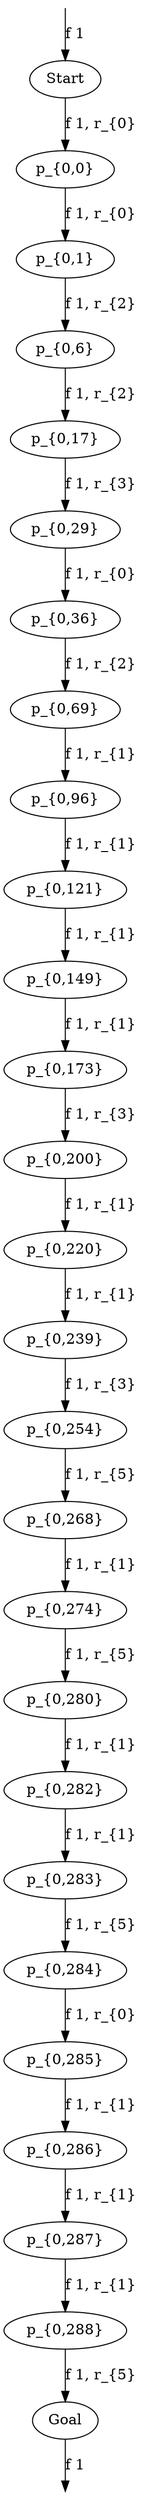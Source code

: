 digraph g {

// id = 0, graphName = Start
"0-0" [ shape=ellipse label="Start" image="out/001_g_1.1111110.svg" ];
// id = 1, graphName = p_{0,0}
"1-0" [ shape=ellipse label="p_{0,0}" image="out/035_g_2.1111110.svg" ];
// id = 3, graphName = p_{0,1}
"3-0" [ shape=ellipse label="p_{0,1}" image="out/036_g_20.1111110.svg" ];
// id = 5, graphName = p_{0,2}
// id = 7, graphName = p_{0,3}
// id = 9, graphName = p_{0,4}
// id = 11, graphName = p_{0,5}
// id = 13, graphName = p_{0,6}
"13-0" [ shape=ellipse label="p_{0,6}" image="out/041_g_55.1111110.svg" ];
// id = 16, graphName = p_{0,7}
// id = 20, graphName = p_{0,8}
// id = 22, graphName = p_{0,9}
// id = 24, graphName = p_{0,10}
// id = 26, graphName = p_{0,11}
// id = 28, graphName = p_{0,12}
// id = 31, graphName = p_{0,13}
// id = 34, graphName = p_{0,14}
// id = 36, graphName = p_{0,15}
// id = 38, graphName = p_{0,16}
// id = 43, graphName = p_{0,17}
"43-0" [ shape=ellipse label="p_{0,17}" image="out/052_g_147.1111110.svg" ];
// id = 47, graphName = p_{0,18}
// id = 49, graphName = p_{0,19}
// id = 51, graphName = p_{0,20}
// id = 53, graphName = p_{0,21}
// id = 55, graphName = p_{0,22}
// id = 57, graphName = p_{0,23}
// id = 59, graphName = p_{0,24}
// id = 65, graphName = p_{0,25}
// id = 68, graphName = p_{0,26}
// id = 71, graphName = p_{0,27}
// id = 73, graphName = p_{0,28}
// id = 79, graphName = p_{0,29}
"79-0" [ shape=ellipse label="p_{0,29}" image="out/064_g_249.1111110.svg" ];
// id = 88, graphName = p_{0,30}
// id = 90, graphName = p_{0,31}
// id = 92, graphName = p_{0,32}
// id = 94, graphName = p_{0,33}
// id = 96, graphName = p_{0,34}
// id = 98, graphName = p_{0,35}
// id = 100, graphName = p_{0,36}
"100-0" [ shape=ellipse label="p_{0,36}" image="out/071_g_307.1111110.svg" ];
// id = 106, graphName = p_{0,37}
// id = 109, graphName = p_{0,38}
// id = 111, graphName = p_{0,39}
// id = 114, graphName = p_{0,40}
// id = 117, graphName = p_{0,41}
// id = 121, graphName = p_{0,42}
// id = 123, graphName = p_{0,43}
// id = 125, graphName = p_{0,44}
// id = 127, graphName = p_{0,45}
// id = 129, graphName = p_{0,46}
// id = 139, graphName = p_{0,47}
// id = 150, graphName = p_{0,48}
// id = 152, graphName = p_{0,49}
// id = 154, graphName = p_{0,50}
// id = 156, graphName = p_{0,51}
// id = 158, graphName = p_{0,52}
// id = 160, graphName = p_{0,53}
// id = 162, graphName = p_{0,54}
// id = 164, graphName = p_{0,55}
// id = 166, graphName = p_{0,56}
// id = 168, graphName = p_{0,57}
// id = 174, graphName = p_{0,58}
// id = 177, graphName = p_{0,59}
// id = 180, graphName = p_{0,60}
// id = 184, graphName = p_{0,61}
// id = 188, graphName = p_{0,62}
// id = 193, graphName = p_{0,63}
// id = 196, graphName = p_{0,64}
// id = 198, graphName = p_{0,65}
// id = 201, graphName = p_{0,66}
// id = 203, graphName = p_{0,67}
// id = 205, graphName = p_{0,68}
// id = 215, graphName = p_{0,69}
"215-0" [ shape=ellipse label="p_{0,69}" image="out/104_g_554.1111110.svg" ];
// id = 236, graphName = p_{0,70}
// id = 238, graphName = p_{0,71}
// id = 240, graphName = p_{0,72}
// id = 242, graphName = p_{0,73}
// id = 244, graphName = p_{0,74}
// id = 246, graphName = p_{0,75}
// id = 248, graphName = p_{0,76}
// id = 250, graphName = p_{0,77}
// id = 252, graphName = p_{0,78}
// id = 256, graphName = p_{0,79}
// id = 259, graphName = p_{0,80}
// id = 261, graphName = p_{0,81}
// id = 264, graphName = p_{0,82}
// id = 267, graphName = p_{0,83}
// id = 271, graphName = p_{0,84}
// id = 274, graphName = p_{0,85}
// id = 278, graphName = p_{0,86}
// id = 287, graphName = p_{0,87}
// id = 289, graphName = p_{0,88}
// id = 291, graphName = p_{0,89}
// id = 294, graphName = p_{0,90}
// id = 297, graphName = p_{0,91}
// id = 299, graphName = p_{0,92}
// id = 301, graphName = p_{0,93}
// id = 303, graphName = p_{0,94}
// id = 305, graphName = p_{0,95}
// id = 307, graphName = p_{0,96}
"307-0" [ shape=ellipse label="p_{0,96}" image="out/131_g_713.1111110.svg" ];
// id = 319, graphName = p_{0,97}
// id = 345, graphName = p_{0,98}
// id = 347, graphName = p_{0,99}
// id = 349, graphName = p_{0,100}
// id = 351, graphName = p_{0,101}
// id = 353, graphName = p_{0,102}
// id = 355, graphName = p_{0,103}
// id = 357, graphName = p_{0,104}
// id = 359, graphName = p_{0,105}
// id = 363, graphName = p_{0,106}
// id = 365, graphName = p_{0,107}
// id = 370, graphName = p_{0,108}
// id = 373, graphName = p_{0,109}
// id = 377, graphName = p_{0,110}
// id = 381, graphName = p_{0,111}
// id = 383, graphName = p_{0,112}
// id = 393, graphName = p_{0,113}
// id = 395, graphName = p_{0,114}
// id = 399, graphName = p_{0,115}
// id = 401, graphName = p_{0,116}
// id = 404, graphName = p_{0,117}
// id = 406, graphName = p_{0,118}
// id = 409, graphName = p_{0,119}
// id = 411, graphName = p_{0,120}
// id = 414, graphName = p_{0,121}
"414-0" [ shape=ellipse label="p_{0,121}" image="out/156_g_921.1111110.svg" ];
// id = 416, graphName = p_{0,122}
// id = 418, graphName = p_{0,123}
// id = 420, graphName = p_{0,124}
// id = 430, graphName = p_{0,125}
// id = 462, graphName = p_{0,126}
// id = 467, graphName = p_{0,127}
// id = 469, graphName = p_{0,128}
// id = 471, graphName = p_{0,129}
// id = 473, graphName = p_{0,130}
// id = 475, graphName = p_{0,131}
// id = 477, graphName = p_{0,132}
// id = 480, graphName = p_{0,133}
// id = 482, graphName = p_{0,134}
// id = 485, graphName = p_{0,135}
// id = 489, graphName = p_{0,136}
// id = 492, graphName = p_{0,137}
// id = 496, graphName = p_{0,138}
// id = 499, graphName = p_{0,139}
// id = 510, graphName = p_{0,140}
// id = 513, graphName = p_{0,141}
// id = 516, graphName = p_{0,142}
// id = 518, graphName = p_{0,143}
// id = 520, graphName = p_{0,144}
// id = 523, graphName = p_{0,145}
// id = 525, graphName = p_{0,146}
// id = 528, graphName = p_{0,147}
// id = 530, graphName = p_{0,148}
// id = 533, graphName = p_{0,149}
"533-0" [ shape=ellipse label="p_{0,149}" image="out/184_g_1124.1111110.svg" ];
// id = 537, graphName = p_{0,150}
// id = 539, graphName = p_{0,151}
// id = 541, graphName = p_{0,152}
// id = 544, graphName = p_{0,153}
// id = 546, graphName = p_{0,154}
// id = 548, graphName = p_{0,155}
// id = 589, graphName = p_{0,156}
// id = 595, graphName = p_{0,157}
// id = 597, graphName = p_{0,158}
// id = 599, graphName = p_{0,159}
// id = 601, graphName = p_{0,160}
// id = 603, graphName = p_{0,161}
// id = 605, graphName = p_{0,162}
// id = 607, graphName = p_{0,163}
// id = 611, graphName = p_{0,164}
// id = 615, graphName = p_{0,165}
// id = 618, graphName = p_{0,166}
// id = 621, graphName = p_{0,167}
// id = 630, graphName = p_{0,168}
// id = 633, graphName = p_{0,169}
// id = 636, graphName = p_{0,170}
// id = 638, graphName = p_{0,171}
// id = 640, graphName = p_{0,172}
// id = 644, graphName = p_{0,173}
"644-0" [ shape=ellipse label="p_{0,173}" image="out/208_g_1321.1111110.svg" ];
// id = 649, graphName = p_{0,174}
// id = 651, graphName = p_{0,175}
// id = 653, graphName = p_{0,176}
// id = 655, graphName = p_{0,177}
// id = 658, graphName = p_{0,178}
// id = 662, graphName = p_{0,179}
// id = 665, graphName = p_{0,180}
// id = 667, graphName = p_{0,181}
// id = 669, graphName = p_{0,182}
// id = 671, graphName = p_{0,183}
// id = 679, graphName = p_{0,184}
// id = 720, graphName = p_{0,185}
// id = 722, graphName = p_{0,186}
// id = 724, graphName = p_{0,187}
// id = 726, graphName = p_{0,188}
// id = 729, graphName = p_{0,189}
// id = 732, graphName = p_{0,190}
// id = 734, graphName = p_{0,191}
// id = 738, graphName = p_{0,192}
// id = 746, graphName = p_{0,193}
// id = 748, graphName = p_{0,194}
// id = 750, graphName = p_{0,195}
// id = 752, graphName = p_{0,196}
// id = 755, graphName = p_{0,197}
// id = 760, graphName = p_{0,198}
// id = 763, graphName = p_{0,199}
// id = 765, graphName = p_{0,200}
"765-0" [ shape=ellipse label="p_{0,200}" image="out/235_g_1505.1111110.svg" ];
// id = 767, graphName = p_{0,201}
// id = 770, graphName = p_{0,202}
// id = 772, graphName = p_{0,203}
// id = 777, graphName = p_{0,204}
// id = 781, graphName = p_{0,205}
// id = 783, graphName = p_{0,206}
// id = 786, graphName = p_{0,207}
// id = 788, graphName = p_{0,208}
// id = 790, graphName = p_{0,209}
// id = 796, graphName = p_{0,210}
// id = 833, graphName = p_{0,211}
// id = 835, graphName = p_{0,212}
// id = 837, graphName = p_{0,213}
// id = 840, graphName = p_{0,214}
// id = 843, graphName = p_{0,215}
// id = 849, graphName = p_{0,216}
// id = 852, graphName = p_{0,217}
// id = 856, graphName = p_{0,218}
// id = 858, graphName = p_{0,219}
// id = 861, graphName = p_{0,220}
"861-0" [ shape=ellipse label="p_{0,220}" image="out/255_g_1655.1111110.svg" ];
// id = 863, graphName = p_{0,221}
// id = 868, graphName = p_{0,222}
// id = 873, graphName = p_{0,223}
// id = 875, graphName = p_{0,224}
// id = 877, graphName = p_{0,225}
// id = 881, graphName = p_{0,226}
// id = 883, graphName = p_{0,227}
// id = 885, graphName = p_{0,228}
// id = 887, graphName = p_{0,229}
// id = 889, graphName = p_{0,230}
// id = 917, graphName = p_{0,231}
// id = 928, graphName = p_{0,232}
// id = 930, graphName = p_{0,233}
// id = 932, graphName = p_{0,234}
// id = 937, graphName = p_{0,235}
// id = 940, graphName = p_{0,236}
// id = 942, graphName = p_{0,237}
// id = 945, graphName = p_{0,238}
// id = 948, graphName = p_{0,239}
"948-0" [ shape=ellipse label="p_{0,239}" image="out/274_g_1777.1111110.svg" ];
// id = 953, graphName = p_{0,240}
// id = 955, graphName = p_{0,241}
// id = 958, graphName = p_{0,242}
// id = 962, graphName = p_{0,243}
// id = 965, graphName = p_{0,244}
// id = 967, graphName = p_{0,245}
// id = 970, graphName = p_{0,246}
// id = 972, graphName = p_{0,247}
// id = 1000, graphName = p_{0,248}
// id = 1002, graphName = p_{0,249}
// id = 1004, graphName = p_{0,250}
// id = 1007, graphName = p_{0,251}
// id = 1009, graphName = p_{0,252}
// id = 1014, graphName = p_{0,253}
// id = 1016, graphName = p_{0,254}
"1016-0" [ shape=ellipse label="p_{0,254}" image="out/289_g_1874.1111110.svg" ];
// id = 1020, graphName = p_{0,255}
// id = 1022, graphName = p_{0,256}
// id = 1024, graphName = p_{0,257}
// id = 1026, graphName = p_{0,258}
// id = 1029, graphName = p_{0,259}
// id = 1032, graphName = p_{0,260}
// id = 1034, graphName = p_{0,261}
// id = 1057, graphName = p_{0,262}
// id = 1059, graphName = p_{0,263}
// id = 1062, graphName = p_{0,264}
// id = 1065, graphName = p_{0,265}
// id = 1068, graphName = p_{0,266}
// id = 1070, graphName = p_{0,267}
// id = 1074, graphName = p_{0,268}
"1074-0" [ shape=ellipse label="p_{0,268}" image="out/303_g_1947.1111110.svg" ];
// id = 1077, graphName = p_{0,269}
// id = 1079, graphName = p_{0,270}
// id = 1094, graphName = p_{0,271}
// id = 1097, graphName = p_{0,272}
// id = 1100, graphName = p_{0,273}
// id = 1102, graphName = p_{0,274}
"1102-0" [ shape=ellipse label="p_{0,274}" image="out/309_g_1984.1111110.svg" ];
// id = 1105, graphName = p_{0,275}
// id = 1111, graphName = p_{0,276}
// id = 1118, graphName = p_{0,277}
// id = 1120, graphName = p_{0,278}
// id = 1123, graphName = p_{0,279}
// id = 1125, graphName = p_{0,280}
"1125-0" [ shape=ellipse label="p_{0,280}" image="out/315_g_2009.1111110.svg" ];
// id = 1132, graphName = p_{0,281}
// id = 1134, graphName = p_{0,282}
"1134-0" [ shape=ellipse label="p_{0,282}" image="out/317_g_2019.1111110.svg" ];
// id = 1139, graphName = p_{0,283}
"1139-0" [ shape=ellipse label="p_{0,283}" image="out/318_g_2026.1111110.svg" ];
// id = 1142, graphName = p_{0,284}
"1142-0" [ shape=ellipse label="p_{0,284}" image="out/319_g_2029.1111110.svg" ];
// id = 1144, graphName = p_{0,285}
"1144-0" [ shape=ellipse label="p_{0,285}" image="out/320_g_2030.1111110.svg" ];
// id = 1146, graphName = p_{0,286}
"1146-0" [ shape=ellipse label="p_{0,286}" image="out/321_g_2036.1111110.svg" ];
// id = 1148, graphName = p_{0,287}
"1148-0" [ shape=ellipse label="p_{0,287}" image="out/322_g_2039.1111110.svg" ];
// id = 1150, graphName = p_{0,288}
"1150-0" [ shape=ellipse label="p_{0,288}" image="out/323_g_2041.1111110.svg" ];
// id = 1152, graphName = Goal
"1152-0" [ shape=ellipse label="Goal" image="out/000_g_0.1111110.svg" ];
// id = 2{ 'Start' }, 'Mark for conversion', { 'p_{0,0}' }
"0-0" -> "1-0" [ label="f 1, r_{0}" ];
// id = 4{ 'p_{0,0}' }, 'Mark for conversion', { 'p_{0,1}' }
"1-0" -> "3-0" [ label="f 1, r_{0}" ];
// id = 6{ 'p_{0,0}' }, 'Remove single R', { 'p_{0,2}' }
// id = 8{ 'p_{0,0}' }, 'Reattach external edge', { 'p_{0,3}' }
// id = 10{ 'p_{0,1}' }, 'Mark for conversion', { 'p_{0,4}' }
// id = 12{ 'p_{0,2}' }, 'Mark for conversion', { 'p_{0,5}' }
// id = 14{ 'p_{0,3}' }, 'Mark for conversion', { 'p_{0,6}' }
// id = 15{ 'p_{0,1}' }, 'Remove single R', { 'p_{0,5}' }
// id = 17{ 'p_{0,3}' }, 'Remove single R', { 'p_{0,7}' }
// id = 18{ 'p_{0,1}' }, 'Reattach external edge', { 'p_{0,6}' }
"3-0" -> "13-0" [ label="f 1, r_{2}" ];
// id = 19{ 'p_{0,2}' }, 'Reattach external edge', { 'p_{0,7}' }
// id = 21{ 'p_{0,3}' }, 'Remove already attached', { 'p_{0,8}' }
// id = 23{ 'p_{0,5}' }, 'Mark for conversion', { 'p_{0,9}' }
// id = 25{ 'p_{0,6}' }, 'Mark for conversion', { 'p_{0,10}' }
// id = 27{ 'p_{0,7}' }, 'Mark for conversion', { 'p_{0,11}' }
// id = 29{ 'p_{0,8}' }, 'Mark for conversion', { 'p_{0,12}' }
// id = 30{ 'p_{0,4}' }, 'Remove single R', { 'p_{0,9}' }
// id = 32{ 'p_{0,5}' }, 'Remove single R', { 'p_{0,13}' }
// id = 33{ 'p_{0,6}' }, 'Remove single R', { 'p_{0,11}' }
// id = 35{ 'p_{0,6}' }, 'Remove single R', { 'p_{0,14}' }
// id = 37{ 'p_{0,7}' }, 'Remove single R', { 'p_{0,15}' }
// id = 39{ 'p_{0,8}' }, 'Remove single R', { 'p_{0,16}' }
// id = 40{ 'p_{0,4}' }, 'Reattach external edge', { 'p_{0,10}' }
// id = 41{ 'p_{0,5}' }, 'Reattach external edge', { 'p_{0,11}' }
// id = 42{ 'p_{0,5}' }, 'Reattach external edge', { 'p_{0,14}' }
// id = 44{ 'p_{0,6}' }, 'Reattach external edge', { 'p_{0,17}' }
"13-0" -> "43-0" [ label="f 1, r_{2}" ];
// id = 45{ 'p_{0,6}' }, 'Remove already attached', { 'p_{0,12}' }
// id = 46{ 'p_{0,7}' }, 'Remove already attached', { 'p_{0,16}' }
// id = 48{ 'p_{0,11}' }, 'Mark for conversion', { 'p_{0,18}' }
// id = 50{ 'p_{0,12}' }, 'Mark for conversion', { 'p_{0,19}' }
// id = 52{ 'p_{0,13}' }, 'Mark for conversion', { 'p_{0,20}' }
// id = 54{ 'p_{0,14}' }, 'Mark for conversion', { 'p_{0,21}' }
// id = 56{ 'p_{0,15}' }, 'Mark for conversion', { 'p_{0,22}' }
// id = 58{ 'p_{0,16}' }, 'Mark for conversion', { 'p_{0,23}' }
// id = 60{ 'p_{0,17}' }, 'Mark for conversion', { 'p_{0,24}' }
// id = 61{ 'p_{0,9}' }, 'Remove single R', { 'p_{0,20}' }
// id = 62{ 'p_{0,10}' }, 'Remove single R', { 'p_{0,18}' }
// id = 63{ 'p_{0,10}' }, 'Remove single R', { 'p_{0,21}' }
// id = 64{ 'p_{0,11}' }, 'Remove single R', { 'p_{0,22}' }
// id = 66{ 'p_{0,11}' }, 'Remove single R', { 'p_{0,25}' }
// id = 67{ 'p_{0,12}' }, 'Remove single R', { 'p_{0,23}' }
// id = 69{ 'p_{0,12}' }, 'Remove single R', { 'p_{0,26}' }
// id = 70{ 'p_{0,14}' }, 'Remove single R', { 'p_{0,25}' }
// id = 72{ 'p_{0,16}' }, 'Remove single R', { 'p_{0,27}' }
// id = 74{ 'p_{0,17}' }, 'Remove single R', { 'p_{0,28}' }
// id = 75{ 'p_{0,9}' }, 'Reattach external edge', { 'p_{0,18}' }
// id = 76{ 'p_{0,9}' }, 'Reattach external edge', { 'p_{0,21}' }
// id = 77{ 'p_{0,10}' }, 'Reattach external edge', { 'p_{0,24}' }
// id = 78{ 'p_{0,11}' }, 'Reattach external edge', { 'p_{0,28}' }
// id = 80{ 'p_{0,12}' }, 'Reattach external edge', { 'p_{0,29}' }
// id = 81{ 'p_{0,13}' }, 'Reattach external edge', { 'p_{0,25}' }
// id = 82{ 'p_{0,14}' }, 'Reattach external edge', { 'p_{0,28}' }
// id = 83{ 'p_{0,10}' }, 'Remove already attached', { 'p_{0,19}' }
// id = 84{ 'p_{0,11}' }, 'Remove already attached', { 'p_{0,23}' }
// id = 85{ 'p_{0,14}' }, 'Remove already attached', { 'p_{0,26}' }
// id = 86{ 'p_{0,15}' }, 'Remove already attached', { 'p_{0,27}' }
// id = 87{ 'p_{0,17}' }, 'Remove already attached', { 'p_{0,29}' }
"43-0" -> "79-0" [ label="f 1, r_{3}" ];
// id = 89{ 'p_{0,22}' }, 'Mark for conversion', { 'p_{0,30}' }
// id = 91{ 'p_{0,23}' }, 'Mark for conversion', { 'p_{0,31}' }
// id = 93{ 'p_{0,25}' }, 'Mark for conversion', { 'p_{0,32}' }
// id = 95{ 'p_{0,26}' }, 'Mark for conversion', { 'p_{0,33}' }
// id = 97{ 'p_{0,27}' }, 'Mark for conversion', { 'p_{0,34}' }
// id = 99{ 'p_{0,28}' }, 'Mark for conversion', { 'p_{0,35}' }
// id = 101{ 'p_{0,29}' }, 'Mark for conversion', { 'p_{0,36}' }
"79-0" -> "100-0" [ label="f 1, r_{0}" ];
// id = 102{ 'p_{0,18}' }, 'Remove single R', { 'p_{0,30}' }
// id = 103{ 'p_{0,18}' }, 'Remove single R', { 'p_{0,32}' }
// id = 104{ 'p_{0,19}' }, 'Remove single R', { 'p_{0,31}' }
// id = 105{ 'p_{0,19}' }, 'Remove single R', { 'p_{0,33}' }
// id = 107{ 'p_{0,20}' }, 'Remove single R', { 'p_{0,37}' }
// id = 108{ 'p_{0,21}' }, 'Remove single R', { 'p_{0,32}' }
// id = 110{ 'p_{0,21}' }, 'Remove single R', { 'p_{0,38}' }
// id = 112{ 'p_{0,22}' }, 'Remove single R', { 'p_{0,39}' }
// id = 113{ 'p_{0,23}' }, 'Remove single R', { 'p_{0,34}' }
// id = 115{ 'p_{0,23}' }, 'Remove single R', { 'p_{0,40}' }
// id = 116{ 'p_{0,24}' }, 'Remove single R', { 'p_{0,35}' }
// id = 118{ 'p_{0,24}' }, 'Remove single R', { 'p_{0,41}' }
// id = 119{ 'p_{0,25}' }, 'Remove single R', { 'p_{0,39}' }
// id = 120{ 'p_{0,26}' }, 'Remove single R', { 'p_{0,40}' }
// id = 122{ 'p_{0,27}' }, 'Remove single R', { 'p_{0,42}' }
// id = 124{ 'p_{0,28}' }, 'Remove single R', { 'p_{0,43}' }
// id = 126{ 'p_{0,28}' }, 'Remove single R', { 'p_{0,44}' }
// id = 128{ 'p_{0,29}' }, 'Remove single R', { 'p_{0,45}' }
// id = 130{ 'p_{0,29}' }, 'Remove single R', { 'p_{0,46}' }
// id = 131{ 'p_{0,18}' }, 'Reattach external edge', { 'p_{0,35}' }
// id = 132{ 'p_{0,19}' }, 'Reattach external edge', { 'p_{0,36}' }
// id = 133{ 'p_{0,20}' }, 'Reattach external edge', { 'p_{0,32}' }
// id = 134{ 'p_{0,20}' }, 'Reattach external edge', { 'p_{0,38}' }
// id = 135{ 'p_{0,21}' }, 'Reattach external edge', { 'p_{0,41}' }
// id = 136{ 'p_{0,21}' }, 'Reattach external edge', { 'p_{0,35}' }
// id = 137{ 'p_{0,22}' }, 'Reattach external edge', { 'p_{0,44}' }
// id = 138{ 'p_{0,23}' }, 'Reattach external edge', { 'p_{0,45}' }
// id = 140{ 'p_{0,24}' }, 'Reattach external edge', { 'p_{0,47}' }
// id = 141{ 'p_{0,25}' }, 'Reattach external edge', { 'p_{0,43}' }
// id = 142{ 'p_{0,26}' }, 'Reattach external edge', { 'p_{0,46}' }
// id = 143{ 'p_{0,18}' }, 'Remove already attached', { 'p_{0,31}' }
// id = 144{ 'p_{0,21}' }, 'Remove already attached', { 'p_{0,33}' }
// id = 145{ 'p_{0,22}' }, 'Remove already attached', { 'p_{0,34}' }
// id = 146{ 'p_{0,24}' }, 'Remove already attached', { 'p_{0,36}' }
// id = 147{ 'p_{0,25}' }, 'Remove already attached', { 'p_{0,40}' }
// id = 148{ 'p_{0,28}' }, 'Remove already attached', { 'p_{0,45}' }
// id = 149{ 'p_{0,28}' }, 'Remove already attached', { 'p_{0,46}' }
// id = 151{ 'p_{0,29}' }, 'Remove already attached', { 'p_{0,48}' }
// id = 153{ 'p_{0,34}' }, 'Mark for conversion', { 'p_{0,49}' }
// id = 155{ 'p_{0,39}' }, 'Mark for conversion', { 'p_{0,50}' }
// id = 157{ 'p_{0,40}' }, 'Mark for conversion', { 'p_{0,51}' }
// id = 159{ 'p_{0,42}' }, 'Mark for conversion', { 'p_{0,52}' }
// id = 161{ 'p_{0,43}' }, 'Mark for conversion', { 'p_{0,53}' }
// id = 163{ 'p_{0,44}' }, 'Mark for conversion', { 'p_{0,54}' }
// id = 165{ 'p_{0,45}' }, 'Mark for conversion', { 'p_{0,55}' }
// id = 167{ 'p_{0,46}' }, 'Mark for conversion', { 'p_{0,56}' }
// id = 169{ 'p_{0,48}' }, 'Mark for conversion', { 'p_{0,57}' }
// id = 170{ 'p_{0,30}' }, 'Remove single R', { 'p_{0,50}' }
// id = 171{ 'p_{0,31}' }, 'Remove single R', { 'p_{0,49}' }
// id = 172{ 'p_{0,31}' }, 'Remove single R', { 'p_{0,51}' }
// id = 173{ 'p_{0,32}' }, 'Remove single R', { 'p_{0,50}' }
// id = 175{ 'p_{0,32}' }, 'Remove single R', { 'p_{0,58}' }
// id = 176{ 'p_{0,33}' }, 'Remove single R', { 'p_{0,51}' }
// id = 178{ 'p_{0,33}' }, 'Remove single R', { 'p_{0,59}' }
// id = 179{ 'p_{0,34}' }, 'Remove single R', { 'p_{0,52}' }
// id = 181{ 'p_{0,34}' }, 'Remove single R', { 'p_{0,60}' }
// id = 182{ 'p_{0,35}' }, 'Remove single R', { 'p_{0,53}' }
// id = 183{ 'p_{0,35}' }, 'Remove single R', { 'p_{0,54}' }
// id = 185{ 'p_{0,35}' }, 'Remove single R', { 'p_{0,61}' }
// id = 186{ 'p_{0,36}' }, 'Remove single R', { 'p_{0,55}' }
// id = 187{ 'p_{0,36}' }, 'Remove single R', { 'p_{0,56}' }
// id = 189{ 'p_{0,36}' }, 'Remove single R', { 'p_{0,62}' }
// id = 190{ 'p_{0,38}' }, 'Remove single R', { 'p_{0,58}' }
// id = 191{ 'p_{0,40}' }, 'Remove single R', { 'p_{0,60}' }
// id = 192{ 'p_{0,41}' }, 'Remove single R', { 'p_{0,61}' }
// id = 194{ 'p_{0,43}' }, 'Remove single R', { 'p_{0,63}' }
// id = 195{ 'p_{0,44}' }, 'Remove single R', { 'p_{0,63}' }
// id = 197{ 'p_{0,45}' }, 'Remove single R', { 'p_{0,64}' }
// id = 199{ 'p_{0,45}' }, 'Remove single R', { 'p_{0,65}' }
// id = 200{ 'p_{0,46}' }, 'Remove single R', { 'p_{0,65}' }
// id = 202{ 'p_{0,46}' }, 'Remove single R', { 'p_{0,66}' }
// id = 204{ 'p_{0,47}' }, 'Remove single R', { 'p_{0,67}' }
// id = 206{ 'p_{0,48}' }, 'Remove single R', { 'p_{0,68}' }
// id = 207{ 'p_{0,30}' }, 'Reattach external edge', { 'p_{0,54}' }
// id = 208{ 'p_{0,31}' }, 'Reattach external edge', { 'p_{0,55}' }
// id = 209{ 'p_{0,32}' }, 'Reattach external edge', { 'p_{0,61}' }
// id = 210{ 'p_{0,32}' }, 'Reattach external edge', { 'p_{0,53}' }
// id = 211{ 'p_{0,33}' }, 'Reattach external edge', { 'p_{0,62}' }
// id = 212{ 'p_{0,33}' }, 'Reattach external edge', { 'p_{0,56}' }
// id = 213{ 'p_{0,34}' }, 'Reattach external edge', { 'p_{0,64}' }
// id = 214{ 'p_{0,35}' }, 'Reattach external edge', { 'p_{0,67}' }
// id = 216{ 'p_{0,36}' }, 'Reattach external edge', { 'p_{0,69}' }
"100-0" -> "215-0" [ label="f 1, r_{2}" ];
// id = 217{ 'p_{0,37}' }, 'Reattach external edge', { 'p_{0,58}' }
// id = 218{ 'p_{0,38}' }, 'Reattach external edge', { 'p_{0,61}' }
// id = 219{ 'p_{0,39}' }, 'Reattach external edge', { 'p_{0,63}' }
// id = 220{ 'p_{0,40}' }, 'Reattach external edge', { 'p_{0,65}' }
// id = 221{ 'p_{0,41}' }, 'Reattach external edge', { 'p_{0,67}' }
// id = 222{ 'p_{0,30}' }, 'Remove already attached', { 'p_{0,49}' }
// id = 223{ 'p_{0,32}' }, 'Remove already attached', { 'p_{0,51}' }
// id = 224{ 'p_{0,35}' }, 'Remove already attached', { 'p_{0,55}' }
// id = 225{ 'p_{0,35}' }, 'Remove already attached', { 'p_{0,56}' }
// id = 226{ 'p_{0,36}' }, 'Remove already attached', { 'p_{0,57}' }
// id = 227{ 'p_{0,38}' }, 'Remove already attached', { 'p_{0,59}' }
// id = 228{ 'p_{0,39}' }, 'Remove already attached', { 'p_{0,60}' }
// id = 229{ 'p_{0,41}' }, 'Remove already attached', { 'p_{0,62}' }
// id = 230{ 'p_{0,43}' }, 'Remove already attached', { 'p_{0,65}' }
// id = 231{ 'p_{0,44}' }, 'Remove already attached', { 'p_{0,64}' }
// id = 232{ 'p_{0,44}' }, 'Remove already attached', { 'p_{0,66}' }
// id = 233{ 'p_{0,45}' }, 'Remove already attached', { 'p_{0,68}' }
// id = 234{ 'p_{0,46}' }, 'Remove already attached', { 'p_{0,68}' }
// id = 235{ 'p_{0,47}' }, 'Remove already attached', { 'p_{0,69}' }
// id = 237{ 'p_{0,42}' }, 'Unmark collapsed node', { 'p_{0,70}' }
// id = 239{ 'p_{0,52}' }, 'Mark for conversion', { 'p_{0,71}' }
// id = 241{ 'p_{0,60}' }, 'Mark for conversion', { 'p_{0,72}' }
// id = 243{ 'p_{0,63}' }, 'Mark for conversion', { 'p_{0,73}' }
// id = 245{ 'p_{0,64}' }, 'Mark for conversion', { 'p_{0,74}' }
// id = 247{ 'p_{0,65}' }, 'Mark for conversion', { 'p_{0,75}' }
// id = 249{ 'p_{0,66}' }, 'Mark for conversion', { 'p_{0,76}' }
// id = 251{ 'p_{0,68}' }, 'Mark for conversion', { 'p_{0,77}' }
// id = 253{ 'p_{0,70}' }, 'Mark for conversion', { 'p_{0,78}' }
// id = 254{ 'p_{0,49}' }, 'Remove single R', { 'p_{0,71}' }
// id = 255{ 'p_{0,49}' }, 'Remove single R', { 'p_{0,72}' }
// id = 257{ 'p_{0,50}' }, 'Remove single R', { 'p_{0,79}' }
// id = 258{ 'p_{0,51}' }, 'Remove single R', { 'p_{0,72}' }
// id = 260{ 'p_{0,51}' }, 'Remove single R', { 'p_{0,80}' }
// id = 262{ 'p_{0,52}' }, 'Remove single R', { 'p_{0,81}' }
// id = 263{ 'p_{0,53}' }, 'Remove single R', { 'p_{0,73}' }
// id = 265{ 'p_{0,53}' }, 'Remove single R', { 'p_{0,82}' }
// id = 266{ 'p_{0,54}' }, 'Remove single R', { 'p_{0,73}' }
// id = 268{ 'p_{0,54}' }, 'Remove single R', { 'p_{0,83}' }
// id = 269{ 'p_{0,55}' }, 'Remove single R', { 'p_{0,74}' }
// id = 270{ 'p_{0,55}' }, 'Remove single R', { 'p_{0,75}' }
// id = 272{ 'p_{0,55}' }, 'Remove single R', { 'p_{0,84}' }
// id = 273{ 'p_{0,56}' }, 'Remove single R', { 'p_{0,75}' }
// id = 275{ 'p_{0,56}' }, 'Remove single R', { 'p_{0,85}' }
// id = 276{ 'p_{0,56}' }, 'Remove single R', { 'p_{0,76}' }
// id = 277{ 'p_{0,57}' }, 'Remove single R', { 'p_{0,77}' }
// id = 279{ 'p_{0,57}' }, 'Remove single R', { 'p_{0,86}' }
// id = 280{ 'p_{0,58}' }, 'Remove single R', { 'p_{0,79}' }
// id = 281{ 'p_{0,59}' }, 'Remove single R', { 'p_{0,80}' }
// id = 282{ 'p_{0,60}' }, 'Remove single R', { 'p_{0,81}' }
// id = 283{ 'p_{0,61}' }, 'Remove single R', { 'p_{0,82}' }
// id = 284{ 'p_{0,61}' }, 'Remove single R', { 'p_{0,83}' }
// id = 285{ 'p_{0,62}' }, 'Remove single R', { 'p_{0,84}' }
// id = 286{ 'p_{0,62}' }, 'Remove single R', { 'p_{0,85}' }
// id = 288{ 'p_{0,63}' }, 'Remove single R', { 'p_{0,87}' }
// id = 290{ 'p_{0,64}' }, 'Remove single R', { 'p_{0,88}' }
// id = 292{ 'p_{0,64}' }, 'Remove single R', { 'p_{0,89}' }
// id = 293{ 'p_{0,65}' }, 'Remove single R', { 'p_{0,88}' }
// id = 295{ 'p_{0,65}' }, 'Remove single R', { 'p_{0,90}' }
// id = 296{ 'p_{0,66}' }, 'Remove single R', { 'p_{0,90}' }
// id = 298{ 'p_{0,67}' }, 'Remove single R', { 'p_{0,91}' }
// id = 300{ 'p_{0,67}' }, 'Remove single R', { 'p_{0,92}' }
// id = 302{ 'p_{0,68}' }, 'Remove single R', { 'p_{0,93}' }
// id = 304{ 'p_{0,68}' }, 'Remove single R', { 'p_{0,94}' }
// id = 306{ 'p_{0,69}' }, 'Remove single R', { 'p_{0,95}' }
// id = 308{ 'p_{0,69}' }, 'Remove single R', { 'p_{0,96}' }
"215-0" -> "307-0" [ label="f 1, r_{1}" ];
// id = 309{ 'p_{0,49}' }, 'Reattach external edge', { 'p_{0,74}' }
// id = 310{ 'p_{0,50}' }, 'Reattach external edge', { 'p_{0,83}' }
// id = 311{ 'p_{0,50}' }, 'Reattach external edge', { 'p_{0,73}' }
// id = 312{ 'p_{0,51}' }, 'Reattach external edge', { 'p_{0,84}' }
// id = 313{ 'p_{0,51}' }, 'Reattach external edge', { 'p_{0,75}' }
// id = 314{ 'p_{0,52}' }, 'Reattach external edge', { 'p_{0,89}' }
// id = 315{ 'p_{0,53}' }, 'Reattach external edge', { 'p_{0,91}' }
// id = 316{ 'p_{0,54}' }, 'Reattach external edge', { 'p_{0,92}' }
// id = 317{ 'p_{0,55}' }, 'Reattach external edge', { 'p_{0,95}' }
// id = 318{ 'p_{0,56}' }, 'Reattach external edge', { 'p_{0,96}' }
// id = 320{ 'p_{0,57}' }, 'Reattach external edge', { 'p_{0,97}' }
// id = 321{ 'p_{0,58}' }, 'Reattach external edge', { 'p_{0,82}' }
// id = 322{ 'p_{0,59}' }, 'Reattach external edge', { 'p_{0,85}' }
// id = 323{ 'p_{0,60}' }, 'Reattach external edge', { 'p_{0,88}' }
// id = 324{ 'p_{0,61}' }, 'Reattach external edge', { 'p_{0,91}' }
// id = 325{ 'p_{0,62}' }, 'Reattach external edge', { 'p_{0,96}' }
// id = 326{ 'p_{0,50}' }, 'Remove already attached', { 'p_{0,72}' }
// id = 327{ 'p_{0,53}' }, 'Remove already attached', { 'p_{0,75}' }
// id = 328{ 'p_{0,54}' }, 'Remove already attached', { 'p_{0,74}' }
// id = 329{ 'p_{0,54}' }, 'Remove already attached', { 'p_{0,76}' }
// id = 330{ 'p_{0,55}' }, 'Remove already attached', { 'p_{0,77}' }
// id = 331{ 'p_{0,56}' }, 'Remove already attached', { 'p_{0,77}' }
// id = 332{ 'p_{0,58}' }, 'Remove already attached', { 'p_{0,80}' }
// id = 333{ 'p_{0,61}' }, 'Remove already attached', { 'p_{0,84}' }
// id = 334{ 'p_{0,61}' }, 'Remove already attached', { 'p_{0,85}' }
// id = 335{ 'p_{0,62}' }, 'Remove already attached', { 'p_{0,86}' }
// id = 336{ 'p_{0,63}' }, 'Remove already attached', { 'p_{0,88}' }
// id = 337{ 'p_{0,63}' }, 'Remove already attached', { 'p_{0,90}' }
// id = 338{ 'p_{0,64}' }, 'Remove already attached', { 'p_{0,93}' }
// id = 339{ 'p_{0,65}' }, 'Remove already attached', { 'p_{0,94}' }
// id = 340{ 'p_{0,66}' }, 'Remove already attached', { 'p_{0,93}' }
// id = 341{ 'p_{0,67}' }, 'Remove already attached', { 'p_{0,95}' }
// id = 342{ 'p_{0,67}' }, 'Remove already attached', { 'p_{0,96}' }
// id = 343{ 'p_{0,69}' }, 'Remove already attached', { 'p_{0,97}' }
// id = 344{ 'p_{0,52}' }, 'Unmark collapsed node', { 'p_{0,78}' }
// id = 346{ 'p_{0,78}' }, 'Mark for conversion', { 'p_{0,98}' }
// id = 348{ 'p_{0,81}' }, 'Mark for conversion', { 'p_{0,99}' }
// id = 350{ 'p_{0,87}' }, 'Mark for conversion', { 'p_{0,100}' }
// id = 352{ 'p_{0,88}' }, 'Mark for conversion', { 'p_{0,101}' }
// id = 354{ 'p_{0,89}' }, 'Mark for conversion', { 'p_{0,102}' }
// id = 356{ 'p_{0,90}' }, 'Mark for conversion', { 'p_{0,103}' }
// id = 358{ 'p_{0,93}' }, 'Mark for conversion', { 'p_{0,104}' }
// id = 360{ 'p_{0,94}' }, 'Mark for conversion', { 'p_{0,105}' }
// id = 361{ 'p_{0,71}' }, 'Remove single R', { 'p_{0,99}' }
// id = 362{ 'p_{0,72}' }, 'Remove single R', { 'p_{0,99}' }
// id = 364{ 'p_{0,72}' }, 'Remove single R', { 'p_{0,106}' }
// id = 366{ 'p_{0,73}' }, 'Remove single R', { 'p_{0,107}' }
// id = 367{ 'p_{0,73}' }, 'Remove single R', { 'p_{0,100}' }
// id = 368{ 'p_{0,74}' }, 'Remove single R', { 'p_{0,101}' }
// id = 369{ 'p_{0,74}' }, 'Remove single R', { 'p_{0,102}' }
// id = 371{ 'p_{0,74}' }, 'Remove single R', { 'p_{0,108}' }
// id = 372{ 'p_{0,75}' }, 'Remove single R', { 'p_{0,101}' }
// id = 374{ 'p_{0,75}' }, 'Remove single R', { 'p_{0,109}' }
// id = 375{ 'p_{0,75}' }, 'Remove single R', { 'p_{0,103}' }
// id = 376{ 'p_{0,76}' }, 'Remove single R', { 'p_{0,103}' }
// id = 378{ 'p_{0,76}' }, 'Remove single R', { 'p_{0,110}' }
// id = 379{ 'p_{0,77}' }, 'Remove single R', { 'p_{0,104}' }
// id = 380{ 'p_{0,77}' }, 'Remove single R', { 'p_{0,105}' }
// id = 382{ 'p_{0,77}' }, 'Remove single R', { 'p_{0,111}' }
// id = 384{ 'p_{0,78}' }, 'Remove single R', { 'p_{0,112}' }
// id = 385{ 'p_{0,80}' }, 'Remove single R', { 'p_{0,106}' }
// id = 386{ 'p_{0,82}' }, 'Remove single R', { 'p_{0,107}' }
// id = 387{ 'p_{0,83}' }, 'Remove single R', { 'p_{0,107}' }
// id = 388{ 'p_{0,84}' }, 'Remove single R', { 'p_{0,108}' }
// id = 389{ 'p_{0,84}' }, 'Remove single R', { 'p_{0,109}' }
// id = 390{ 'p_{0,85}' }, 'Remove single R', { 'p_{0,109}' }
// id = 391{ 'p_{0,85}' }, 'Remove single R', { 'p_{0,110}' }
// id = 392{ 'p_{0,86}' }, 'Remove single R', { 'p_{0,111}' }
// id = 394{ 'p_{0,88}' }, 'Remove single R', { 'p_{0,113}' }
// id = 396{ 'p_{0,88}' }, 'Remove single R', { 'p_{0,114}' }
// id = 397{ 'p_{0,89}' }, 'Remove single R', { 'p_{0,113}' }
// id = 398{ 'p_{0,90}' }, 'Remove single R', { 'p_{0,114}' }
// id = 400{ 'p_{0,91}' }, 'Remove single R', { 'p_{0,115}' }
// id = 402{ 'p_{0,91}' }, 'Remove single R', { 'p_{0,116}' }
// id = 403{ 'p_{0,92}' }, 'Remove single R', { 'p_{0,116}' }
// id = 405{ 'p_{0,93}' }, 'Remove single R', { 'p_{0,117}' }
// id = 407{ 'p_{0,93}' }, 'Remove single R', { 'p_{0,118}' }
// id = 408{ 'p_{0,94}' }, 'Remove single R', { 'p_{0,117}' }
// id = 410{ 'p_{0,95}' }, 'Remove single R', { 'p_{0,119}' }
// id = 412{ 'p_{0,95}' }, 'Remove single R', { 'p_{0,120}' }
// id = 413{ 'p_{0,96}' }, 'Remove single R', { 'p_{0,120}' }
// id = 415{ 'p_{0,96}' }, 'Remove single R', { 'p_{0,121}' }
"307-0" -> "414-0" [ label="f 1, r_{1}" ];
// id = 417{ 'p_{0,96}' }, 'Remove single R', { 'p_{0,122}' }
// id = 419{ 'p_{0,97}' }, 'Remove single R', { 'p_{0,123}' }
// id = 421{ 'p_{0,97}' }, 'Remove single R', { 'p_{0,124}' }
// id = 422{ 'p_{0,71}' }, 'Reattach external edge', { 'p_{0,102}' }
// id = 423{ 'p_{0,72}' }, 'Reattach external edge', { 'p_{0,108}' }
// id = 424{ 'p_{0,72}' }, 'Reattach external edge', { 'p_{0,101}' }
// id = 425{ 'p_{0,73}' }, 'Reattach external edge', { 'p_{0,116}' }
// id = 426{ 'p_{0,74}' }, 'Reattach external edge', { 'p_{0,119}' }
// id = 427{ 'p_{0,75}' }, 'Reattach external edge', { 'p_{0,120}' }
// id = 428{ 'p_{0,76}' }, 'Reattach external edge', { 'p_{0,122}' }
// id = 429{ 'p_{0,77}' }, 'Reattach external edge', { 'p_{0,123}' }
// id = 431{ 'p_{0,78}' }, 'Reattach external edge', { 'p_{0,125}' }
// id = 432{ 'p_{0,79}' }, 'Reattach external edge', { 'p_{0,107}' }
// id = 433{ 'p_{0,80}' }, 'Reattach external edge', { 'p_{0,109}' }
// id = 434{ 'p_{0,81}' }, 'Reattach external edge', { 'p_{0,113}' }
// id = 435{ 'p_{0,82}' }, 'Reattach external edge', { 'p_{0,115}' }
// id = 436{ 'p_{0,83}' }, 'Reattach external edge', { 'p_{0,116}' }
// id = 437{ 'p_{0,84}' }, 'Reattach external edge', { 'p_{0,120}' }
// id = 438{ 'p_{0,85}' }, 'Reattach external edge', { 'p_{0,121}' }
// id = 439{ 'p_{0,86}' }, 'Reattach external edge', { 'p_{0,124}' }
// id = 440{ 'p_{0,73}' }, 'Remove already attached', { 'p_{0,101}' }
// id = 441{ 'p_{0,73}' }, 'Remove already attached', { 'p_{0,103}' }
// id = 442{ 'p_{0,74}' }, 'Remove already attached', { 'p_{0,104}' }
// id = 443{ 'p_{0,75}' }, 'Remove already attached', { 'p_{0,105}' }
// id = 444{ 'p_{0,76}' }, 'Remove already attached', { 'p_{0,104}' }
// id = 445{ 'p_{0,79}' }, 'Remove already attached', { 'p_{0,106}' }
// id = 446{ 'p_{0,82}' }, 'Remove already attached', { 'p_{0,109}' }
// id = 447{ 'p_{0,83}' }, 'Remove already attached', { 'p_{0,108}' }
// id = 448{ 'p_{0,83}' }, 'Remove already attached', { 'p_{0,110}' }
// id = 449{ 'p_{0,84}' }, 'Remove already attached', { 'p_{0,111}' }
// id = 450{ 'p_{0,85}' }, 'Remove already attached', { 'p_{0,111}' }
// id = 451{ 'p_{0,87}' }, 'Remove already attached', { 'p_{0,114}' }
// id = 452{ 'p_{0,88}' }, 'Remove already attached', { 'p_{0,117}' }
// id = 453{ 'p_{0,89}' }, 'Remove already attached', { 'p_{0,118}' }
// id = 454{ 'p_{0,90}' }, 'Remove already attached', { 'p_{0,117}' }
// id = 455{ 'p_{0,91}' }, 'Remove already attached', { 'p_{0,120}' }
// id = 456{ 'p_{0,91}' }, 'Remove already attached', { 'p_{0,121}' }
// id = 457{ 'p_{0,92}' }, 'Remove already attached', { 'p_{0,119}' }
// id = 458{ 'p_{0,92}' }, 'Remove already attached', { 'p_{0,122}' }
// id = 459{ 'p_{0,95}' }, 'Remove already attached', { 'p_{0,123}' }
// id = 460{ 'p_{0,96}' }, 'Remove already attached', { 'p_{0,123}' }
// id = 461{ 'p_{0,96}' }, 'Remove already attached', { 'p_{0,124}' }
// id = 463{ 'p_{0,97}' }, 'Remove already attached', { 'p_{0,126}' }
// id = 464{ 'p_{0,71}' }, 'Unmark collapsed node', { 'p_{0,98}' }
// id = 465{ 'p_{0,81}' }, 'Unmark collapsed node', { 'p_{0,112}' }
// id = 466{ 'p_{0,89}' }, 'Unmark collapsed node', { 'p_{0,125}' }
// id = 468{ 'p_{0,112}' }, 'Mark for conversion', { 'p_{0,127}' }
// id = 470{ 'p_{0,113}' }, 'Mark for conversion', { 'p_{0,128}' }
// id = 472{ 'p_{0,114}' }, 'Mark for conversion', { 'p_{0,129}' }
// id = 474{ 'p_{0,117}' }, 'Mark for conversion', { 'p_{0,130}' }
// id = 476{ 'p_{0,118}' }, 'Mark for conversion', { 'p_{0,131}' }
// id = 478{ 'p_{0,125}' }, 'Mark for conversion', { 'p_{0,132}' }
// id = 479{ 'p_{0,98}' }, 'Remove single R', { 'p_{0,127}' }
// id = 481{ 'p_{0,99}' }, 'Remove single R', { 'p_{0,133}' }
// id = 483{ 'p_{0,100}' }, 'Remove single R', { 'p_{0,134}' }
// id = 484{ 'p_{0,101}' }, 'Remove single R', { 'p_{0,128}' }
// id = 486{ 'p_{0,101}' }, 'Remove single R', { 'p_{0,135}' }
// id = 487{ 'p_{0,101}' }, 'Remove single R', { 'p_{0,129}' }
// id = 488{ 'p_{0,102}' }, 'Remove single R', { 'p_{0,128}' }
// id = 490{ 'p_{0,102}' }, 'Remove single R', { 'p_{0,136}' }
// id = 491{ 'p_{0,103}' }, 'Remove single R', { 'p_{0,129}' }
// id = 493{ 'p_{0,103}' }, 'Remove single R', { 'p_{0,137}' }
// id = 494{ 'p_{0,104}' }, 'Remove single R', { 'p_{0,130}' }
// id = 495{ 'p_{0,104}' }, 'Remove single R', { 'p_{0,131}' }
// id = 497{ 'p_{0,104}' }, 'Remove single R', { 'p_{0,138}' }
// id = 498{ 'p_{0,105}' }, 'Remove single R', { 'p_{0,130}' }
// id = 500{ 'p_{0,105}' }, 'Remove single R', { 'p_{0,139}' }
// id = 501{ 'p_{0,106}' }, 'Remove single R', { 'p_{0,133}' }
// id = 502{ 'p_{0,107}' }, 'Remove single R', { 'p_{0,134}' }
// id = 503{ 'p_{0,108}' }, 'Remove single R', { 'p_{0,135}' }
// id = 504{ 'p_{0,108}' }, 'Remove single R', { 'p_{0,136}' }
// id = 505{ 'p_{0,109}' }, 'Remove single R', { 'p_{0,135}' }
// id = 506{ 'p_{0,109}' }, 'Remove single R', { 'p_{0,137}' }
// id = 507{ 'p_{0,110}' }, 'Remove single R', { 'p_{0,137}' }
// id = 508{ 'p_{0,111}' }, 'Remove single R', { 'p_{0,138}' }
// id = 509{ 'p_{0,111}' }, 'Remove single R', { 'p_{0,139}' }
// id = 511{ 'p_{0,113}' }, 'Remove single R', { 'p_{0,140}' }
// id = 512{ 'p_{0,114}' }, 'Remove single R', { 'p_{0,140}' }
// id = 514{ 'p_{0,115}' }, 'Remove single R', { 'p_{0,141}' }
// id = 515{ 'p_{0,116}' }, 'Remove single R', { 'p_{0,141}' }
// id = 517{ 'p_{0,116}' }, 'Remove single R', { 'p_{0,142}' }
// id = 519{ 'p_{0,117}' }, 'Remove single R', { 'p_{0,143}' }
// id = 521{ 'p_{0,117}' }, 'Remove single R', { 'p_{0,144}' }
// id = 522{ 'p_{0,118}' }, 'Remove single R', { 'p_{0,144}' }
// id = 524{ 'p_{0,119}' }, 'Remove single R', { 'p_{0,145}' }
// id = 526{ 'p_{0,119}' }, 'Remove single R', { 'p_{0,146}' }
// id = 527{ 'p_{0,120}' }, 'Remove single R', { 'p_{0,145}' }
// id = 529{ 'p_{0,120}' }, 'Remove single R', { 'p_{0,147}' }
// id = 531{ 'p_{0,120}' }, 'Remove single R', { 'p_{0,148}' }
// id = 532{ 'p_{0,121}' }, 'Remove single R', { 'p_{0,147}' }
// id = 534{ 'p_{0,121}' }, 'Remove single R', { 'p_{0,149}' }
"414-0" -> "533-0" [ label="f 1, r_{1}" ];
// id = 535{ 'p_{0,122}' }, 'Remove single R', { 'p_{0,148}' }
// id = 536{ 'p_{0,122}' }, 'Remove single R', { 'p_{0,149}' }
// id = 538{ 'p_{0,123}' }, 'Remove single R', { 'p_{0,150}' }
// id = 540{ 'p_{0,123}' }, 'Remove single R', { 'p_{0,151}' }
// id = 542{ 'p_{0,123}' }, 'Remove single R', { 'p_{0,152}' }
// id = 543{ 'p_{0,124}' }, 'Remove single R', { 'p_{0,152}' }
// id = 545{ 'p_{0,124}' }, 'Remove single R', { 'p_{0,153}' }
// id = 547{ 'p_{0,125}' }, 'Remove single R', { 'p_{0,154}' }
// id = 549{ 'p_{0,126}' }, 'Remove single R', { 'p_{0,155}' }
// id = 550{ 'p_{0,98}' }, 'Reattach external edge', { 'p_{0,132}' }
// id = 551{ 'p_{0,99}' }, 'Reattach external edge', { 'p_{0,136}' }
// id = 552{ 'p_{0,99}' }, 'Reattach external edge', { 'p_{0,128}' }
// id = 553{ 'p_{0,100}' }, 'Reattach external edge', { 'p_{0,142}' }
// id = 554{ 'p_{0,101}' }, 'Reattach external edge', { 'p_{0,145}' }
// id = 555{ 'p_{0,102}' }, 'Reattach external edge', { 'p_{0,146}' }
// id = 556{ 'p_{0,103}' }, 'Reattach external edge', { 'p_{0,148}' }
// id = 557{ 'p_{0,104}' }, 'Reattach external edge', { 'p_{0,150}' }
// id = 558{ 'p_{0,105}' }, 'Reattach external edge', { 'p_{0,151}' }
// id = 559{ 'p_{0,106}' }, 'Reattach external edge', { 'p_{0,135}' }
// id = 560{ 'p_{0,107}' }, 'Reattach external edge', { 'p_{0,141}' }
// id = 561{ 'p_{0,108}' }, 'Reattach external edge', { 'p_{0,145}' }
// id = 562{ 'p_{0,109}' }, 'Reattach external edge', { 'p_{0,147}' }
// id = 563{ 'p_{0,110}' }, 'Reattach external edge', { 'p_{0,149}' }
// id = 564{ 'p_{0,111}' }, 'Reattach external edge', { 'p_{0,152}' }
// id = 565{ 'p_{0,112}' }, 'Reattach external edge', { 'p_{0,154}' }
// id = 566{ 'p_{0,100}' }, 'Remove already attached', { 'p_{0,129}' }
// id = 567{ 'p_{0,101}' }, 'Remove already attached', { 'p_{0,130}' }
// id = 568{ 'p_{0,102}' }, 'Remove already attached', { 'p_{0,131}' }
// id = 569{ 'p_{0,103}' }, 'Remove already attached', { 'p_{0,130}' }
// id = 570{ 'p_{0,107}' }, 'Remove already attached', { 'p_{0,135}' }
// id = 571{ 'p_{0,107}' }, 'Remove already attached', { 'p_{0,137}' }
// id = 572{ 'p_{0,108}' }, 'Remove already attached', { 'p_{0,138}' }
// id = 573{ 'p_{0,109}' }, 'Remove already attached', { 'p_{0,139}' }
// id = 574{ 'p_{0,110}' }, 'Remove already attached', { 'p_{0,138}' }
// id = 575{ 'p_{0,113}' }, 'Remove already attached', { 'p_{0,144}' }
// id = 576{ 'p_{0,114}' }, 'Remove already attached', { 'p_{0,143}' }
// id = 577{ 'p_{0,115}' }, 'Remove already attached', { 'p_{0,147}' }
// id = 578{ 'p_{0,116}' }, 'Remove already attached', { 'p_{0,145}' }
// id = 579{ 'p_{0,116}' }, 'Remove already attached', { 'p_{0,148}' }
// id = 580{ 'p_{0,116}' }, 'Remove already attached', { 'p_{0,149}' }
// id = 581{ 'p_{0,119}' }, 'Remove already attached', { 'p_{0,150}' }
// id = 582{ 'p_{0,120}' }, 'Remove already attached', { 'p_{0,151}' }
// id = 583{ 'p_{0,120}' }, 'Remove already attached', { 'p_{0,152}' }
// id = 584{ 'p_{0,121}' }, 'Remove already attached', { 'p_{0,152}' }
// id = 585{ 'p_{0,122}' }, 'Remove already attached', { 'p_{0,150}' }
// id = 586{ 'p_{0,122}' }, 'Remove already attached', { 'p_{0,153}' }
// id = 587{ 'p_{0,123}' }, 'Remove already attached', { 'p_{0,155}' }
// id = 588{ 'p_{0,124}' }, 'Remove already attached', { 'p_{0,155}' }
// id = 590{ 'p_{0,125}' }, 'Remove already attached', { 'p_{0,156}' }
// id = 591{ 'p_{0,99}' }, 'Unmark collapsed node', { 'p_{0,127}' }
// id = 592{ 'p_{0,102}' }, 'Unmark collapsed node', { 'p_{0,132}' }
// id = 593{ 'p_{0,113}' }, 'Unmark collapsed node', { 'p_{0,154}' }
// id = 594{ 'p_{0,118}' }, 'Unmark collapsed node', { 'p_{0,156}' }
// id = 596{ 'p_{0,140}' }, 'Mark for conversion', { 'p_{0,157}' }
// id = 598{ 'p_{0,143}' }, 'Mark for conversion', { 'p_{0,158}' }
// id = 600{ 'p_{0,144}' }, 'Mark for conversion', { 'p_{0,159}' }
// id = 602{ 'p_{0,154}' }, 'Mark for conversion', { 'p_{0,160}' }
// id = 604{ 'p_{0,156}' }, 'Mark for conversion', { 'p_{0,161}' }
// id = 606{ 'p_{0,127}' }, 'Remove single R', { 'p_{0,162}' }
// id = 608{ 'p_{0,128}' }, 'Remove single R', { 'p_{0,163}' }
// id = 609{ 'p_{0,128}' }, 'Remove single R', { 'p_{0,157}' }
// id = 610{ 'p_{0,129}' }, 'Remove single R', { 'p_{0,157}' }
// id = 612{ 'p_{0,129}' }, 'Remove single R', { 'p_{0,164}' }
// id = 613{ 'p_{0,130}' }, 'Remove single R', { 'p_{0,158}' }
// id = 614{ 'p_{0,130}' }, 'Remove single R', { 'p_{0,159}' }
// id = 616{ 'p_{0,130}' }, 'Remove single R', { 'p_{0,165}' }
// id = 617{ 'p_{0,131}' }, 'Remove single R', { 'p_{0,159}' }
// id = 619{ 'p_{0,131}' }, 'Remove single R', { 'p_{0,166}' }
// id = 620{ 'p_{0,132}' }, 'Remove single R', { 'p_{0,160}' }
// id = 622{ 'p_{0,132}' }, 'Remove single R', { 'p_{0,167}' }
// id = 623{ 'p_{0,135}' }, 'Remove single R', { 'p_{0,163}' }
// id = 624{ 'p_{0,135}' }, 'Remove single R', { 'p_{0,164}' }
// id = 625{ 'p_{0,136}' }, 'Remove single R', { 'p_{0,163}' }
// id = 626{ 'p_{0,137}' }, 'Remove single R', { 'p_{0,164}' }
// id = 627{ 'p_{0,138}' }, 'Remove single R', { 'p_{0,165}' }
// id = 628{ 'p_{0,138}' }, 'Remove single R', { 'p_{0,166}' }
// id = 629{ 'p_{0,139}' }, 'Remove single R', { 'p_{0,165}' }
// id = 631{ 'p_{0,141}' }, 'Remove single R', { 'p_{0,168}' }
// id = 632{ 'p_{0,142}' }, 'Remove single R', { 'p_{0,168}' }
// id = 634{ 'p_{0,143}' }, 'Remove single R', { 'p_{0,169}' }
// id = 635{ 'p_{0,144}' }, 'Remove single R', { 'p_{0,169}' }
// id = 637{ 'p_{0,145}' }, 'Remove single R', { 'p_{0,170}' }
// id = 639{ 'p_{0,145}' }, 'Remove single R', { 'p_{0,171}' }
// id = 641{ 'p_{0,145}' }, 'Remove single R', { 'p_{0,172}' }
// id = 642{ 'p_{0,146}' }, 'Remove single R', { 'p_{0,171}' }
// id = 643{ 'p_{0,147}' }, 'Remove single R', { 'p_{0,170}' }
// id = 645{ 'p_{0,147}' }, 'Remove single R', { 'p_{0,173}' }
// id = 646{ 'p_{0,148}' }, 'Remove single R', { 'p_{0,172}' }
// id = 647{ 'p_{0,148}' }, 'Remove single R', { 'p_{0,173}' }
// id = 648{ 'p_{0,149}' }, 'Remove single R', { 'p_{0,173}' }
"533-0" -> "644-0" [ label="f 1, r_{1}" ];
// id = 650{ 'p_{0,149}' }, 'Remove single R', { 'p_{0,174}' }
// id = 652{ 'p_{0,150}' }, 'Remove single R', { 'p_{0,175}' }
// id = 654{ 'p_{0,150}' }, 'Remove single R', { 'p_{0,176}' }
// id = 656{ 'p_{0,150}' }, 'Remove single R', { 'p_{0,177}' }
// id = 657{ 'p_{0,151}' }, 'Remove single R', { 'p_{0,175}' }
// id = 659{ 'p_{0,151}' }, 'Remove single R', { 'p_{0,178}' }
// id = 660{ 'p_{0,152}' }, 'Remove single R', { 'p_{0,176}' }
// id = 661{ 'p_{0,152}' }, 'Remove single R', { 'p_{0,178}' }
// id = 663{ 'p_{0,152}' }, 'Remove single R', { 'p_{0,179}' }
// id = 664{ 'p_{0,153}' }, 'Remove single R', { 'p_{0,179}' }
// id = 666{ 'p_{0,154}' }, 'Remove single R', { 'p_{0,180}' }
// id = 668{ 'p_{0,155}' }, 'Remove single R', { 'p_{0,181}' }
// id = 670{ 'p_{0,155}' }, 'Remove single R', { 'p_{0,182}' }
// id = 672{ 'p_{0,156}' }, 'Remove single R', { 'p_{0,183}' }
// id = 673{ 'p_{0,127}' }, 'Reattach external edge', { 'p_{0,167}' }
// id = 674{ 'p_{0,127}' }, 'Reattach external edge', { 'p_{0,160}' }
// id = 675{ 'p_{0,128}' }, 'Reattach external edge', { 'p_{0,171}' }
// id = 676{ 'p_{0,129}' }, 'Reattach external edge', { 'p_{0,172}' }
// id = 677{ 'p_{0,130}' }, 'Reattach external edge', { 'p_{0,175}' }
// id = 678{ 'p_{0,131}' }, 'Reattach external edge', { 'p_{0,177}' }
// id = 680{ 'p_{0,132}' }, 'Reattach external edge', { 'p_{0,184}' }
// id = 681{ 'p_{0,133}' }, 'Reattach external edge', { 'p_{0,163}' }
// id = 682{ 'p_{0,134}' }, 'Reattach external edge', { 'p_{0,168}' }
// id = 683{ 'p_{0,135}' }, 'Reattach external edge', { 'p_{0,170}' }
// id = 684{ 'p_{0,136}' }, 'Reattach external edge', { 'p_{0,171}' }
// id = 685{ 'p_{0,137}' }, 'Reattach external edge', { 'p_{0,173}' }
// id = 686{ 'p_{0,138}' }, 'Reattach external edge', { 'p_{0,176}' }
// id = 687{ 'p_{0,139}' }, 'Reattach external edge', { 'p_{0,178}' }
// id = 688{ 'p_{0,128}' }, 'Remove already attached', { 'p_{0,159}' }
// id = 689{ 'p_{0,129}' }, 'Remove already attached', { 'p_{0,158}' }
// id = 690{ 'p_{0,132}' }, 'Remove already attached', { 'p_{0,161}' }
// id = 691{ 'p_{0,134}' }, 'Remove already attached', { 'p_{0,164}' }
// id = 692{ 'p_{0,135}' }, 'Remove already attached', { 'p_{0,165}' }
// id = 693{ 'p_{0,136}' }, 'Remove already attached', { 'p_{0,166}' }
// id = 694{ 'p_{0,137}' }, 'Remove already attached', { 'p_{0,165}' }
// id = 695{ 'p_{0,140}' }, 'Remove already attached', { 'p_{0,169}' }
// id = 696{ 'p_{0,141}' }, 'Remove already attached', { 'p_{0,170}' }
// id = 697{ 'p_{0,141}' }, 'Remove already attached', { 'p_{0,173}' }
// id = 698{ 'p_{0,142}' }, 'Remove already attached', { 'p_{0,172}' }
// id = 699{ 'p_{0,142}' }, 'Remove already attached', { 'p_{0,174}' }
// id = 700{ 'p_{0,145}' }, 'Remove already attached', { 'p_{0,175}' }
// id = 701{ 'p_{0,145}' }, 'Remove already attached', { 'p_{0,176}' }
// id = 702{ 'p_{0,146}' }, 'Remove already attached', { 'p_{0,177}' }
// id = 703{ 'p_{0,147}' }, 'Remove already attached', { 'p_{0,178}' }
// id = 704{ 'p_{0,148}' }, 'Remove already attached', { 'p_{0,175}' }
// id = 705{ 'p_{0,148}' }, 'Remove already attached', { 'p_{0,179}' }
// id = 706{ 'p_{0,149}' }, 'Remove already attached', { 'p_{0,179}' }
// id = 707{ 'p_{0,149}' }, 'Remove already attached', { 'p_{0,176}' }
// id = 708{ 'p_{0,150}' }, 'Remove already attached', { 'p_{0,181}' }
// id = 709{ 'p_{0,151}' }, 'Remove already attached', { 'p_{0,182}' }
// id = 710{ 'p_{0,152}' }, 'Remove already attached', { 'p_{0,182}' }
// id = 711{ 'p_{0,153}' }, 'Remove already attached', { 'p_{0,181}' }
// id = 712{ 'p_{0,154}' }, 'Remove already attached', { 'p_{0,183}' }
// id = 713{ 'p_{0,128}' }, 'Unmark collapsed node', { 'p_{0,160}' }
// id = 714{ 'p_{0,131}' }, 'Unmark collapsed node', { 'p_{0,161}' }
// id = 715{ 'p_{0,133}' }, 'Unmark collapsed node', { 'p_{0,162}' }
// id = 716{ 'p_{0,136}' }, 'Unmark collapsed node', { 'p_{0,167}' }
// id = 717{ 'p_{0,140}' }, 'Unmark collapsed node', { 'p_{0,180}' }
// id = 718{ 'p_{0,144}' }, 'Unmark collapsed node', { 'p_{0,183}' }
// id = 719{ 'p_{0,146}' }, 'Unmark collapsed node', { 'p_{0,184}' }
// id = 721{ 'p_{0,169}' }, 'Mark for conversion', { 'p_{0,185}' }
// id = 723{ 'p_{0,180}' }, 'Mark for conversion', { 'p_{0,186}' }
// id = 725{ 'p_{0,183}' }, 'Mark for conversion', { 'p_{0,187}' }
// id = 727{ 'p_{0,157}' }, 'Remove single R', { 'p_{0,188}' }
// id = 728{ 'p_{0,158}' }, 'Remove single R', { 'p_{0,185}' }
// id = 730{ 'p_{0,158}' }, 'Remove single R', { 'p_{0,189}' }
// id = 731{ 'p_{0,159}' }, 'Remove single R', { 'p_{0,185}' }
// id = 733{ 'p_{0,159}' }, 'Remove single R', { 'p_{0,190}' }
// id = 735{ 'p_{0,160}' }, 'Remove single R', { 'p_{0,191}' }
// id = 736{ 'p_{0,160}' }, 'Remove single R', { 'p_{0,186}' }
// id = 737{ 'p_{0,161}' }, 'Remove single R', { 'p_{0,187}' }
// id = 739{ 'p_{0,161}' }, 'Remove single R', { 'p_{0,192}' }
// id = 740{ 'p_{0,163}' }, 'Remove single R', { 'p_{0,188}' }
// id = 741{ 'p_{0,164}' }, 'Remove single R', { 'p_{0,188}' }
// id = 742{ 'p_{0,165}' }, 'Remove single R', { 'p_{0,189}' }
// id = 743{ 'p_{0,165}' }, 'Remove single R', { 'p_{0,190}' }
// id = 744{ 'p_{0,166}' }, 'Remove single R', { 'p_{0,190}' }
// id = 745{ 'p_{0,167}' }, 'Remove single R', { 'p_{0,191}' }
// id = 747{ 'p_{0,168}' }, 'Remove single R', { 'p_{0,193}' }
// id = 749{ 'p_{0,169}' }, 'Remove single R', { 'p_{0,194}' }
// id = 751{ 'p_{0,170}' }, 'Remove single R', { 'p_{0,195}' }
// id = 753{ 'p_{0,170}' }, 'Remove single R', { 'p_{0,196}' }
// id = 754{ 'p_{0,171}' }, 'Remove single R', { 'p_{0,195}' }
// id = 756{ 'p_{0,171}' }, 'Remove single R', { 'p_{0,197}' }
// id = 757{ 'p_{0,172}' }, 'Remove single R', { 'p_{0,196}' }
// id = 758{ 'p_{0,172}' }, 'Remove single R', { 'p_{0,197}' }
// id = 759{ 'p_{0,173}' }, 'Remove single R', { 'p_{0,196}' }
// id = 761{ 'p_{0,173}' }, 'Remove single R', { 'p_{0,198}' }
// id = 762{ 'p_{0,174}' }, 'Remove single R', { 'p_{0,198}' }
// id = 764{ 'p_{0,175}' }, 'Remove single R', { 'p_{0,199}' }
// id = 766{ 'p_{0,175}' }, 'Remove single R', { 'p_{0,200}' }
// id = 768{ 'p_{0,175}' }, 'Remove single R', { 'p_{0,201}' }
// id = 769{ 'p_{0,176}' }, 'Remove single R', { 'p_{0,200}' }
// id = 771{ 'p_{0,176}' }, 'Remove single R', { 'p_{0,202}' }
// id = 773{ 'p_{0,176}' }, 'Remove single R', { 'p_{0,203}' }
// id = 774{ 'p_{0,177}' }, 'Remove single R', { 'p_{0,201}' }
// id = 775{ 'p_{0,177}' }, 'Remove single R', { 'p_{0,202}' }
// id = 776{ 'p_{0,178}' }, 'Remove single R', { 'p_{0,200}' }
// id = 778{ 'p_{0,178}' }, 'Remove single R', { 'p_{0,204}' }
// id = 779{ 'p_{0,179}' }, 'Remove single R', { 'p_{0,203}' }
// id = 780{ 'p_{0,179}' }, 'Remove single R', { 'p_{0,204}' }
// id = 782{ 'p_{0,181}' }, 'Remove single R', { 'p_{0,205}' }
// id = 784{ 'p_{0,181}' }, 'Remove single R', { 'p_{0,206}' }
// id = 785{ 'p_{0,182}' }, 'Remove single R', { 'p_{0,205}' }
// id = 787{ 'p_{0,182}' }, 'Remove single R', { 'p_{0,207}' }
// id = 789{ 'p_{0,183}' }, 'Remove single R', { 'p_{0,208}' }
// id = 791{ 'p_{0,184}' }, 'Remove single R', { 'p_{0,209}' }
// id = 792{ 'p_{0,157}' }, 'Reattach external edge', { 'p_{0,197}' }
// id = 793{ 'p_{0,158}' }, 'Reattach external edge', { 'p_{0,199}' }
// id = 794{ 'p_{0,159}' }, 'Reattach external edge', { 'p_{0,201}' }
// id = 795{ 'p_{0,160}' }, 'Reattach external edge', { 'p_{0,209}' }
// id = 797{ 'p_{0,161}' }, 'Reattach external edge', { 'p_{0,210}' }
// id = 798{ 'p_{0,162}' }, 'Reattach external edge', { 'p_{0,191}' }
// id = 799{ 'p_{0,163}' }, 'Reattach external edge', { 'p_{0,195}' }
// id = 800{ 'p_{0,164}' }, 'Reattach external edge', { 'p_{0,196}' }
// id = 801{ 'p_{0,165}' }, 'Reattach external edge', { 'p_{0,200}' }
// id = 802{ 'p_{0,166}' }, 'Reattach external edge', { 'p_{0,202}' }
// id = 803{ 'p_{0,167}' }, 'Reattach external edge', { 'p_{0,209}' }
// id = 804{ 'p_{0,157}' }, 'Remove already attached', { 'p_{0,185}' }
// id = 805{ 'p_{0,160}' }, 'Remove already attached', { 'p_{0,187}' }
// id = 806{ 'p_{0,163}' }, 'Remove already attached', { 'p_{0,190}' }
// id = 807{ 'p_{0,164}' }, 'Remove already attached', { 'p_{0,189}' }
// id = 808{ 'p_{0,167}' }, 'Remove already attached', { 'p_{0,192}' }
// id = 809{ 'p_{0,168}' }, 'Remove already attached', { 'p_{0,196}' }
// id = 810{ 'p_{0,168}' }, 'Remove already attached', { 'p_{0,198}' }
// id = 811{ 'p_{0,170}' }, 'Remove already attached', { 'p_{0,200}' }
// id = 812{ 'p_{0,171}' }, 'Remove already attached', { 'p_{0,201}' }
// id = 813{ 'p_{0,171}' }, 'Remove already attached', { 'p_{0,202}' }
// id = 814{ 'p_{0,172}' }, 'Remove already attached', { 'p_{0,199}' }
// id = 815{ 'p_{0,172}' }, 'Remove already attached', { 'p_{0,203}' }
// id = 816{ 'p_{0,173}' }, 'Remove already attached', { 'p_{0,204}' }
// id = 817{ 'p_{0,173}' }, 'Remove already attached', { 'p_{0,200}' }
"644-0" -> "765-0" [ label="f 1, r_{3}" ];
// id = 818{ 'p_{0,174}' }, 'Remove already attached', { 'p_{0,203}' }
// id = 819{ 'p_{0,175}' }, 'Remove already attached', { 'p_{0,205}' }
// id = 820{ 'p_{0,176}' }, 'Remove already attached', { 'p_{0,205}' }
// id = 821{ 'p_{0,177}' }, 'Remove already attached', { 'p_{0,206}' }
// id = 822{ 'p_{0,178}' }, 'Remove already attached', { 'p_{0,207}' }
// id = 823{ 'p_{0,179}' }, 'Remove already attached', { 'p_{0,205}' }
// id = 824{ 'p_{0,180}' }, 'Remove already attached', { 'p_{0,208}' }
// id = 825{ 'p_{0,184}' }, 'Remove already attached', { 'p_{0,210}' }
// id = 826{ 'p_{0,157}' }, 'Unmark collapsed node', { 'p_{0,186}' }
// id = 827{ 'p_{0,159}' }, 'Unmark collapsed node', { 'p_{0,187}' }
// id = 828{ 'p_{0,163}' }, 'Unmark collapsed node', { 'p_{0,191}' }
// id = 829{ 'p_{0,166}' }, 'Unmark collapsed node', { 'p_{0,192}' }
// id = 830{ 'p_{0,169}' }, 'Unmark collapsed node', { 'p_{0,208}' }
// id = 831{ 'p_{0,171}' }, 'Unmark collapsed node', { 'p_{0,209}' }
// id = 832{ 'p_{0,177}' }, 'Unmark collapsed node', { 'p_{0,210}' }
// id = 834{ 'p_{0,194}' }, 'Mark for conversion', { 'p_{0,211}' }
// id = 836{ 'p_{0,208}' }, 'Mark for conversion', { 'p_{0,212}' }
// id = 838{ 'p_{0,185}' }, 'Remove single R', { 'p_{0,213}' }
// id = 839{ 'p_{0,185}' }, 'Remove single R', { 'p_{0,211}' }
// id = 841{ 'p_{0,186}' }, 'Remove single R', { 'p_{0,214}' }
// id = 842{ 'p_{0,187}' }, 'Remove single R', { 'p_{0,212}' }
// id = 844{ 'p_{0,187}' }, 'Remove single R', { 'p_{0,215}' }
// id = 845{ 'p_{0,189}' }, 'Remove single R', { 'p_{0,213}' }
// id = 846{ 'p_{0,190}' }, 'Remove single R', { 'p_{0,213}' }
// id = 847{ 'p_{0,191}' }, 'Remove single R', { 'p_{0,214}' }
// id = 848{ 'p_{0,192}' }, 'Remove single R', { 'p_{0,215}' }
// id = 850{ 'p_{0,195}' }, 'Remove single R', { 'p_{0,216}' }
// id = 851{ 'p_{0,196}' }, 'Remove single R', { 'p_{0,216}' }
// id = 853{ 'p_{0,196}' }, 'Remove single R', { 'p_{0,217}' }
// id = 854{ 'p_{0,197}' }, 'Remove single R', { 'p_{0,216}' }
// id = 855{ 'p_{0,198}' }, 'Remove single R', { 'p_{0,217}' }
// id = 857{ 'p_{0,199}' }, 'Remove single R', { 'p_{0,218}' }
// id = 859{ 'p_{0,199}' }, 'Remove single R', { 'p_{0,219}' }
// id = 860{ 'p_{0,200}' }, 'Remove single R', { 'p_{0,218}' }
// id = 862{ 'p_{0,200}' }, 'Remove single R', { 'p_{0,220}' }
"765-0" -> "861-0" [ label="f 1, r_{1}" ];
// id = 864{ 'p_{0,200}' }, 'Remove single R', { 'p_{0,221}' }
// id = 865{ 'p_{0,201}' }, 'Remove single R', { 'p_{0,219}' }
// id = 866{ 'p_{0,201}' }, 'Remove single R', { 'p_{0,220}' }
// id = 867{ 'p_{0,202}' }, 'Remove single R', { 'p_{0,220}' }
// id = 869{ 'p_{0,202}' }, 'Remove single R', { 'p_{0,222}' }
// id = 870{ 'p_{0,203}' }, 'Remove single R', { 'p_{0,221}' }
// id = 871{ 'p_{0,203}' }, 'Remove single R', { 'p_{0,222}' }
// id = 872{ 'p_{0,204}' }, 'Remove single R', { 'p_{0,221}' }
// id = 874{ 'p_{0,205}' }, 'Remove single R', { 'p_{0,223}' }
// id = 876{ 'p_{0,205}' }, 'Remove single R', { 'p_{0,224}' }
// id = 878{ 'p_{0,205}' }, 'Remove single R', { 'p_{0,225}' }
// id = 879{ 'p_{0,206}' }, 'Remove single R', { 'p_{0,225}' }
// id = 880{ 'p_{0,207}' }, 'Remove single R', { 'p_{0,223}' }
// id = 882{ 'p_{0,208}' }, 'Remove single R', { 'p_{0,226}' }
// id = 884{ 'p_{0,209}' }, 'Remove single R', { 'p_{0,227}' }
// id = 886{ 'p_{0,209}' }, 'Remove single R', { 'p_{0,228}' }
// id = 888{ 'p_{0,210}' }, 'Remove single R', { 'p_{0,229}' }
// id = 890{ 'p_{0,210}' }, 'Remove single R', { 'p_{0,230}' }
// id = 891{ 'p_{0,185}' }, 'Reattach external edge', { 'p_{0,219}' }
// id = 892{ 'p_{0,186}' }, 'Reattach external edge', { 'p_{0,228}' }
// id = 893{ 'p_{0,187}' }, 'Reattach external edge', { 'p_{0,229}' }
// id = 894{ 'p_{0,188}' }, 'Reattach external edge', { 'p_{0,216}' }
// id = 895{ 'p_{0,189}' }, 'Reattach external edge', { 'p_{0,218}' }
// id = 896{ 'p_{0,190}' }, 'Reattach external edge', { 'p_{0,220}' }
// id = 897{ 'p_{0,191}' }, 'Reattach external edge', { 'p_{0,227}' }
// id = 898{ 'p_{0,192}' }, 'Reattach external edge', { 'p_{0,230}' }
// id = 899{ 'p_{0,186}' }, 'Remove already attached', { 'p_{0,212}' }
// id = 900{ 'p_{0,188}' }, 'Remove already attached', { 'p_{0,213}' }
// id = 901{ 'p_{0,191}' }, 'Remove already attached', { 'p_{0,215}' }
// id = 902{ 'p_{0,193}' }, 'Remove already attached', { 'p_{0,217}' }
// id = 903{ 'p_{0,195}' }, 'Remove already attached', { 'p_{0,220}' }
// id = 904{ 'p_{0,196}' }, 'Remove already attached', { 'p_{0,221}' }
// id = 905{ 'p_{0,196}' }, 'Remove already attached', { 'p_{0,218}' }
// id = 906{ 'p_{0,197}' }, 'Remove already attached', { 'p_{0,219}' }
// id = 907{ 'p_{0,197}' }, 'Remove already attached', { 'p_{0,222}' }
// id = 908{ 'p_{0,198}' }, 'Remove already attached', { 'p_{0,221}' }
// id = 909{ 'p_{0,199}' }, 'Remove already attached', { 'p_{0,224}' }
// id = 910{ 'p_{0,200}' }, 'Remove already attached', { 'p_{0,223}' }
// id = 911{ 'p_{0,201}' }, 'Remove already attached', { 'p_{0,225}' }
// id = 912{ 'p_{0,202}' }, 'Remove already attached', { 'p_{0,225}' }
// id = 913{ 'p_{0,203}' }, 'Remove already attached', { 'p_{0,224}' }
// id = 914{ 'p_{0,204}' }, 'Remove already attached', { 'p_{0,223}' }
// id = 915{ 'p_{0,209}' }, 'Remove already attached', { 'p_{0,229}' }
// id = 916{ 'p_{0,209}' }, 'Remove already attached', { 'p_{0,230}' }
// id = 918{ 'p_{0,210}' }, 'Remove already attached', { 'p_{0,231}' }
// id = 919{ 'p_{0,185}' }, 'Unmark collapsed node', { 'p_{0,212}' }
// id = 920{ 'p_{0,188}' }, 'Unmark collapsed node', { 'p_{0,214}' }
// id = 921{ 'p_{0,190}' }, 'Unmark collapsed node', { 'p_{0,215}' }
// id = 922{ 'p_{0,194}' }, 'Unmark collapsed node', { 'p_{0,226}' }
// id = 923{ 'p_{0,195}' }, 'Unmark collapsed node', { 'p_{0,227}' }
// id = 924{ 'p_{0,197}' }, 'Unmark collapsed node', { 'p_{0,228}' }
// id = 925{ 'p_{0,201}' }, 'Unmark collapsed node', { 'p_{0,229}' }
// id = 926{ 'p_{0,202}' }, 'Unmark collapsed node', { 'p_{0,230}' }
// id = 927{ 'p_{0,206}' }, 'Unmark collapsed node', { 'p_{0,231}' }
// id = 929{ 'p_{0,226}' }, 'Mark for conversion', { 'p_{0,232}' }
// id = 931{ 'p_{0,211}' }, 'Remove single R', { 'p_{0,233}' }
// id = 933{ 'p_{0,212}' }, 'Remove single R', { 'p_{0,234}' }
// id = 934{ 'p_{0,212}' }, 'Remove single R', { 'p_{0,232}' }
// id = 935{ 'p_{0,213}' }, 'Remove single R', { 'p_{0,233}' }
// id = 936{ 'p_{0,215}' }, 'Remove single R', { 'p_{0,234}' }
// id = 938{ 'p_{0,216}' }, 'Remove single R', { 'p_{0,235}' }
// id = 939{ 'p_{0,217}' }, 'Remove single R', { 'p_{0,235}' }
// id = 941{ 'p_{0,218}' }, 'Remove single R', { 'p_{0,236}' }
// id = 943{ 'p_{0,218}' }, 'Remove single R', { 'p_{0,237}' }
// id = 944{ 'p_{0,219}' }, 'Remove single R', { 'p_{0,236}' }
// id = 946{ 'p_{0,219}' }, 'Remove single R', { 'p_{0,238}' }
// id = 947{ 'p_{0,220}' }, 'Remove single R', { 'p_{0,236}' }
// id = 949{ 'p_{0,220}' }, 'Remove single R', { 'p_{0,239}' }
"861-0" -> "948-0" [ label="f 1, r_{1}" ];
// id = 950{ 'p_{0,221}' }, 'Remove single R', { 'p_{0,237}' }
// id = 951{ 'p_{0,221}' }, 'Remove single R', { 'p_{0,239}' }
// id = 952{ 'p_{0,222}' }, 'Remove single R', { 'p_{0,239}' }
// id = 954{ 'p_{0,223}' }, 'Remove single R', { 'p_{0,240}' }
// id = 956{ 'p_{0,223}' }, 'Remove single R', { 'p_{0,241}' }
// id = 957{ 'p_{0,224}' }, 'Remove single R', { 'p_{0,240}' }
// id = 959{ 'p_{0,224}' }, 'Remove single R', { 'p_{0,242}' }
// id = 960{ 'p_{0,225}' }, 'Remove single R', { 'p_{0,241}' }
// id = 961{ 'p_{0,225}' }, 'Remove single R', { 'p_{0,242}' }
// id = 963{ 'p_{0,227}' }, 'Remove single R', { 'p_{0,243}' }
// id = 964{ 'p_{0,228}' }, 'Remove single R', { 'p_{0,243}' }
// id = 966{ 'p_{0,229}' }, 'Remove single R', { 'p_{0,244}' }
// id = 968{ 'p_{0,229}' }, 'Remove single R', { 'p_{0,245}' }
// id = 969{ 'p_{0,230}' }, 'Remove single R', { 'p_{0,245}' }
// id = 971{ 'p_{0,230}' }, 'Remove single R', { 'p_{0,246}' }
// id = 973{ 'p_{0,231}' }, 'Remove single R', { 'p_{0,247}' }
// id = 974{ 'p_{0,211}' }, 'Reattach external edge', { 'p_{0,238}' }
// id = 975{ 'p_{0,212}' }, 'Reattach external edge', { 'p_{0,244}' }
// id = 976{ 'p_{0,213}' }, 'Reattach external edge', { 'p_{0,236}' }
// id = 977{ 'p_{0,214}' }, 'Reattach external edge', { 'p_{0,243}' }
// id = 978{ 'p_{0,215}' }, 'Reattach external edge', { 'p_{0,245}' }
// id = 979{ 'p_{0,214}' }, 'Remove already attached', { 'p_{0,234}' }
// id = 980{ 'p_{0,216}' }, 'Remove already attached', { 'p_{0,239}' }
// id = 981{ 'p_{0,216}' }, 'Remove already attached', { 'p_{0,236}' }
// id = 982{ 'p_{0,217}' }, 'Remove already attached', { 'p_{0,237}' }
// id = 983{ 'p_{0,218}' }, 'Remove already attached', { 'p_{0,240}' }
// id = 984{ 'p_{0,219}' }, 'Remove already attached', { 'p_{0,242}' }
// id = 985{ 'p_{0,220}' }, 'Remove already attached', { 'p_{0,241}' }
// id = 986{ 'p_{0,221}' }, 'Remove already attached', { 'p_{0,240}' }
// id = 987{ 'p_{0,222}' }, 'Remove already attached', { 'p_{0,242}' }
// id = 988{ 'p_{0,227}' }, 'Remove already attached', { 'p_{0,245}' }
// id = 989{ 'p_{0,228}' }, 'Remove already attached', { 'p_{0,244}' }
// id = 990{ 'p_{0,228}' }, 'Remove already attached', { 'p_{0,246}' }
// id = 991{ 'p_{0,229}' }, 'Remove already attached', { 'p_{0,247}' }
// id = 992{ 'p_{0,230}' }, 'Remove already attached', { 'p_{0,247}' }
// id = 993{ 'p_{0,211}' }, 'Unmark collapsed node', { 'p_{0,232}' }
// id = 994{ 'p_{0,213}' }, 'Unmark collapsed node', { 'p_{0,234}' }
// id = 995{ 'p_{0,216}' }, 'Unmark collapsed node', { 'p_{0,243}' }
// id = 996{ 'p_{0,219}' }, 'Unmark collapsed node', { 'p_{0,244}' }
// id = 997{ 'p_{0,220}' }, 'Unmark collapsed node', { 'p_{0,245}' }
// id = 998{ 'p_{0,222}' }, 'Unmark collapsed node', { 'p_{0,246}' }
// id = 999{ 'p_{0,225}' }, 'Unmark collapsed node', { 'p_{0,247}' }
// id = 1001{ 'p_{0,226}' }, 'Unmark collapsed node', { 'p_{0,248}' }
// id = 1003{ 'p_{0,248}' }, 'Mark for conversion', { 'p_{0,249}' }
// id = 1005{ 'p_{0,232}' }, 'Remove single R', { 'p_{0,250}' }
// id = 1006{ 'p_{0,234}' }, 'Remove single R', { 'p_{0,250}' }
// id = 1008{ 'p_{0,236}' }, 'Remove single R', { 'p_{0,251}' }
// id = 1010{ 'p_{0,236}' }, 'Remove single R', { 'p_{0,252}' }
// id = 1011{ 'p_{0,237}' }, 'Remove single R', { 'p_{0,251}' }
// id = 1012{ 'p_{0,238}' }, 'Remove single R', { 'p_{0,252}' }
// id = 1013{ 'p_{0,239}' }, 'Remove single R', { 'p_{0,251}' }
// id = 1015{ 'p_{0,240}' }, 'Remove single R', { 'p_{0,253}' }
// id = 1017{ 'p_{0,240}' }, 'Remove single R', { 'p_{0,254}' }
// id = 1018{ 'p_{0,241}' }, 'Remove single R', { 'p_{0,254}' }
// id = 1019{ 'p_{0,242}' }, 'Remove single R', { 'p_{0,254}' }
// id = 1021{ 'p_{0,242}' }, 'Remove single R', { 'p_{0,255}' }
// id = 1023{ 'p_{0,243}' }, 'Remove single R', { 'p_{0,256}' }
// id = 1025{ 'p_{0,244}' }, 'Remove single R', { 'p_{0,257}' }
// id = 1027{ 'p_{0,244}' }, 'Remove single R', { 'p_{0,258}' }
// id = 1028{ 'p_{0,245}' }, 'Remove single R', { 'p_{0,257}' }
// id = 1030{ 'p_{0,245}' }, 'Remove single R', { 'p_{0,259}' }
// id = 1031{ 'p_{0,246}' }, 'Remove single R', { 'p_{0,259}' }
// id = 1033{ 'p_{0,247}' }, 'Remove single R', { 'p_{0,260}' }
// id = 1035{ 'p_{0,247}' }, 'Remove single R', { 'p_{0,261}' }
// id = 1036{ 'p_{0,232}' }, 'Reattach external edge', { 'p_{0,258}' }
// id = 1037{ 'p_{0,233}' }, 'Reattach external edge', { 'p_{0,252}' }
// id = 1038{ 'p_{0,234}' }, 'Reattach external edge', { 'p_{0,257}' }
// id = 1039{ 'p_{0,235}' }, 'Remove already attached', { 'p_{0,251}' }
// id = 1040{ 'p_{0,236}' }, 'Remove already attached', { 'p_{0,254}' }
// id = 1041{ 'p_{0,237}' }, 'Remove already attached', { 'p_{0,253}' }
// id = 1042{ 'p_{0,238}' }, 'Remove already attached', { 'p_{0,255}' }
// id = 1043{ 'p_{0,239}' }, 'Remove already attached', { 'p_{0,254}' }
"948-0" -> "1016-0" [ label="f 1, r_{3}" ];
// id = 1044{ 'p_{0,243}' }, 'Remove already attached', { 'p_{0,259}' }
// id = 1045{ 'p_{0,243}' }, 'Remove already attached', { 'p_{0,257}' }
// id = 1046{ 'p_{0,244}' }, 'Remove already attached', { 'p_{0,261}' }
// id = 1047{ 'p_{0,245}' }, 'Remove already attached', { 'p_{0,260}' }
// id = 1048{ 'p_{0,246}' }, 'Remove already attached', { 'p_{0,261}' }
// id = 1049{ 'p_{0,232}' }, 'Unmark collapsed node', { 'p_{0,249}' }
// id = 1050{ 'p_{0,233}' }, 'Unmark collapsed node', { 'p_{0,250}' }
// id = 1051{ 'p_{0,235}' }, 'Unmark collapsed node', { 'p_{0,256}' }
// id = 1052{ 'p_{0,236}' }, 'Unmark collapsed node', { 'p_{0,257}' }
// id = 1053{ 'p_{0,238}' }, 'Unmark collapsed node', { 'p_{0,258}' }
// id = 1054{ 'p_{0,239}' }, 'Unmark collapsed node', { 'p_{0,259}' }
// id = 1055{ 'p_{0,241}' }, 'Unmark collapsed node', { 'p_{0,260}' }
// id = 1056{ 'p_{0,242}' }, 'Unmark collapsed node', { 'p_{0,261}' }
// id = 1058{ 'p_{0,249}' }, 'Remove single R', { 'p_{0,262}' }
// id = 1060{ 'p_{0,251}' }, 'Remove single R', { 'p_{0,263}' }
// id = 1061{ 'p_{0,252}' }, 'Remove single R', { 'p_{0,263}' }
// id = 1063{ 'p_{0,253}' }, 'Remove single R', { 'p_{0,264}' }
// id = 1064{ 'p_{0,254}' }, 'Remove single R', { 'p_{0,264}' }
// id = 1066{ 'p_{0,254}' }, 'Remove single R', { 'p_{0,265}' }
// id = 1067{ 'p_{0,255}' }, 'Remove single R', { 'p_{0,265}' }
// id = 1069{ 'p_{0,257}' }, 'Remove single R', { 'p_{0,266}' }
// id = 1071{ 'p_{0,257}' }, 'Remove single R', { 'p_{0,267}' }
// id = 1072{ 'p_{0,258}' }, 'Remove single R', { 'p_{0,267}' }
// id = 1073{ 'p_{0,259}' }, 'Remove single R', { 'p_{0,266}' }
// id = 1075{ 'p_{0,260}' }, 'Remove single R', { 'p_{0,268}' }
// id = 1076{ 'p_{0,261}' }, 'Remove single R', { 'p_{0,268}' }
// id = 1078{ 'p_{0,261}' }, 'Remove single R', { 'p_{0,269}' }
// id = 1080{ 'p_{0,249}' }, 'Reattach external edge', { 'p_{0,270}' }
// id = 1081{ 'p_{0,250}' }, 'Reattach external edge', { 'p_{0,267}' }
// id = 1082{ 'p_{0,251}' }, 'Remove already attached', { 'p_{0,264}' }
// id = 1083{ 'p_{0,252}' }, 'Remove already attached', { 'p_{0,265}' }
// id = 1084{ 'p_{0,256}' }, 'Remove already attached', { 'p_{0,266}' }
// id = 1085{ 'p_{0,257}' }, 'Remove already attached', { 'p_{0,268}' }
// id = 1086{ 'p_{0,258}' }, 'Remove already attached', { 'p_{0,269}' }
// id = 1087{ 'p_{0,259}' }, 'Remove already attached', { 'p_{0,268}' }
// id = 1088{ 'p_{0,250}' }, 'Unmark collapsed node', { 'p_{0,262}' }
// id = 1089{ 'p_{0,251}' }, 'Unmark collapsed node', { 'p_{0,266}' }
// id = 1090{ 'p_{0,252}' }, 'Unmark collapsed node', { 'p_{0,267}' }
// id = 1091{ 'p_{0,254}' }, 'Unmark collapsed node', { 'p_{0,268}' }
"1016-0" -> "1074-0" [ label="f 1, r_{5}" ];
// id = 1092{ 'p_{0,255}' }, 'Unmark collapsed node', { 'p_{0,269}' }
// id = 1093{ 'p_{0,258}' }, 'Unmark collapsed node', { 'p_{0,270}' }
// id = 1095{ 'p_{0,264}' }, 'Remove single R', { 'p_{0,271}' }
// id = 1096{ 'p_{0,265}' }, 'Remove single R', { 'p_{0,271}' }
// id = 1098{ 'p_{0,266}' }, 'Remove single R', { 'p_{0,272}' }
// id = 1099{ 'p_{0,267}' }, 'Remove single R', { 'p_{0,272}' }
// id = 1101{ 'p_{0,268}' }, 'Remove single R', { 'p_{0,273}' }
// id = 1103{ 'p_{0,268}' }, 'Remove single R', { 'p_{0,274}' }
"1074-0" -> "1102-0" [ label="f 1, r_{1}" ];
// id = 1104{ 'p_{0,269}' }, 'Remove single R', { 'p_{0,274}' }
// id = 1106{ 'p_{0,270}' }, 'Remove single R', { 'p_{0,275}' }
// id = 1107{ 'p_{0,262}' }, 'Reattach external edge', { 'p_{0,275}' }
// id = 1108{ 'p_{0,263}' }, 'Remove already attached', { 'p_{0,271}' }
// id = 1109{ 'p_{0,266}' }, 'Remove already attached', { 'p_{0,273}' }
// id = 1110{ 'p_{0,267}' }, 'Remove already attached', { 'p_{0,274}' }
// id = 1112{ 'p_{0,270}' }, 'Remove already attached', { 'p_{0,276}' }
// id = 1113{ 'p_{0,263}' }, 'Unmark collapsed node', { 'p_{0,272}' }
// id = 1114{ 'p_{0,264}' }, 'Unmark collapsed node', { 'p_{0,273}' }
// id = 1115{ 'p_{0,265}' }, 'Unmark collapsed node', { 'p_{0,274}' }
// id = 1116{ 'p_{0,267}' }, 'Unmark collapsed node', { 'p_{0,275}' }
// id = 1117{ 'p_{0,269}' }, 'Unmark collapsed node', { 'p_{0,276}' }
// id = 1119{ 'p_{0,271}' }, 'Remove single R', { 'p_{0,277}' }
// id = 1121{ 'p_{0,273}' }, 'Remove single R', { 'p_{0,278}' }
// id = 1122{ 'p_{0,274}' }, 'Remove single R', { 'p_{0,278}' }
// id = 1124{ 'p_{0,275}' }, 'Remove single R', { 'p_{0,279}' }
// id = 1126{ 'p_{0,276}' }, 'Remove single R', { 'p_{0,280}' }
// id = 1127{ 'p_{0,272}' }, 'Remove already attached', { 'p_{0,278}' }
// id = 1128{ 'p_{0,275}' }, 'Remove already attached', { 'p_{0,280}' }
// id = 1129{ 'p_{0,271}' }, 'Unmark collapsed node', { 'p_{0,278}' }
// id = 1130{ 'p_{0,272}' }, 'Unmark collapsed node', { 'p_{0,279}' }
// id = 1131{ 'p_{0,274}' }, 'Unmark collapsed node', { 'p_{0,280}' }
"1102-0" -> "1125-0" [ label="f 1, r_{5}" ];
// id = 1133{ 'p_{0,278}' }, 'Remove single R', { 'p_{0,281}' }
// id = 1135{ 'p_{0,280}' }, 'Remove single R', { 'p_{0,282}' }
"1125-0" -> "1134-0" [ label="f 1, r_{1}" ];
// id = 1136{ 'p_{0,279}' }, 'Remove already attached', { 'p_{0,282}' }
// id = 1137{ 'p_{0,277}' }, 'Unmark collapsed node', { 'p_{0,281}' }
// id = 1138{ 'p_{0,278}' }, 'Unmark collapsed node', { 'p_{0,282}' }
// id = 1140{ 'p_{0,282}' }, 'Remove single R', { 'p_{0,283}' }
"1134-0" -> "1139-0" [ label="f 1, r_{1}" ];
// id = 1141{ 'p_{0,281}' }, 'Unmark collapsed node', { 'p_{0,283}' }
// id = 1143{ 'p_{0,283}' }, 'Unmark collapsed node', { 'p_{0,284}' }
"1139-0" -> "1142-0" [ label="f 1, r_{5}" ];
// id = 1145{ 'p_{0,284}' }, 'Mark for conversion', { 'p_{0,285}' }
"1142-0" -> "1144-0" [ label="f 1, r_{0}" ];
// id = 1147{ 'p_{0,285}' }, 'Remove single R', { 'p_{0,286}' }
"1144-0" -> "1146-0" [ label="f 1, r_{1}" ];
// id = 1149{ 'p_{0,286}' }, 'Remove single R', { 'p_{0,287}' }
"1146-0" -> "1148-0" [ label="f 1, r_{1}" ];
// id = 1151{ 'p_{0,287}' }, 'Remove single R', { 'p_{0,288}' }
"1148-0" -> "1150-0" [ label="f 1, r_{1}" ];
// id = 1153{ 'p_{0,288}' }, 'Unmark collapsed node', { 'Goal' }
"1150-0" -> "1152-0" [ label="f 1, r_{5}" ];
// inFlow/outFlow, id = 0-0, graphName = Start, inFlow = 1, outFlow = 0
"0-0-IOFlow" [ shape=point style=invis label="" ];
"0-0-IOFlow" -> "0-0" [ label="f 1" ];
// inFlow/outFlow, id = 1152-0, graphName = Goal, inFlow = 0, outFlow = 1
"1152-0-IOFlow" [ shape=point style=invis label="" ];
"1152-0" -> "1152-0-IOFlow" [ label="f 1" ];
}
